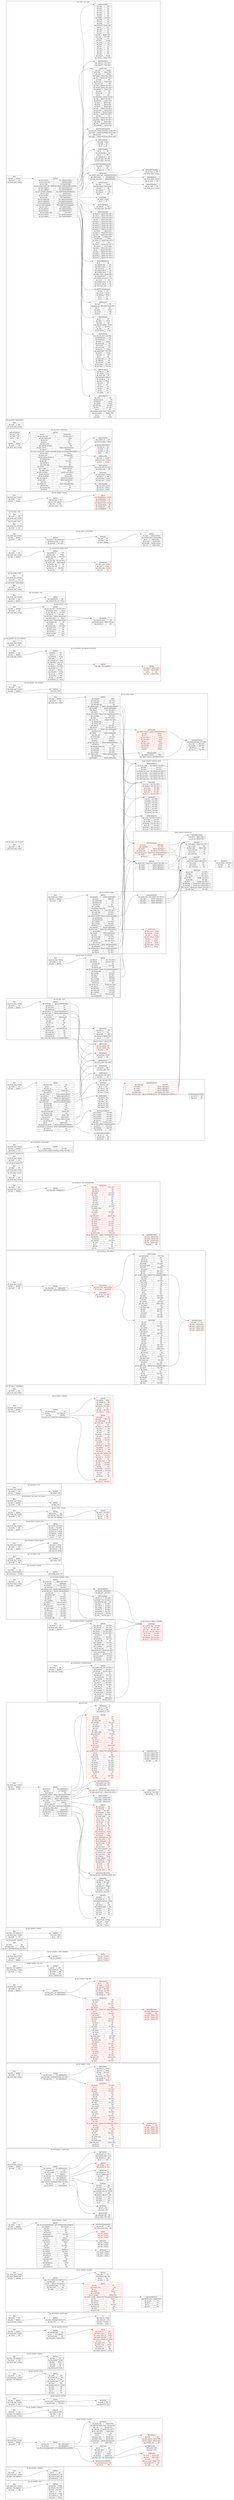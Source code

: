 digraph{rankdir=LR;subgraph cluster_0{label="api_get_member / deck";node[style="filled",color=white,style="solid",color=gray20];api_get_member__deck__ApiData[label="<ApiData> ApiData  | { api_flagship | <api_flagship> String } | { api_mission | <api_mission> Vec\<i64\> } | { api_ship | <api_ship> Vec\<i64\> } | { api_id | <api_id> i64 } | { api_name_id | <api_name_id> String } | { api_member_id | <api_member_id> i64 } | { api_name | <api_name> String }",shape=record];api_get_member__deck__Root[label="<Root> Root  | { api_result_msg | <api_result_msg> String } | { api_data | <api_data> Vec\<ApiData\> } | { api_result | <api_result> i64 }",shape=record];api_get_member__deck__Root:api_data:e->api_get_member__deck__ApiData:ApiData:w;}subgraph cluster_1{label="api_get_member / furniture";node[style="filled",color=white,style="solid",color=gray20];api_get_member__furniture__Root[label="<Root> Root  | { api_result | <api_result> i64 } | { api_result_msg | <api_result_msg> String } | { api_data | <api_data> Vec\<ApiData\> }",shape=record];api_get_member__furniture__ApiData;api_get_member__furniture__Root:api_data:e->api_get_member__furniture__ApiData:ApiData:w;api_get_member__furniture__ApiData[label="<ApiData> ApiData  | { api_id | <api_id> i64 } | { api_furniture_no | <api_furniture_no> i64 } | { api_furniture_type | <api_furniture_type> i64 } | { api_furniture_id | <api_furniture_id> i64 }",shape=record];}subgraph cluster_2{label="api_get_member / mapinfo";node[style="filled",color=white,style="solid",color=gray20];api_get_member__mapinfo__ApiEventmap[label="<ApiEventmap> ApiEventmap  | { api_state | <api_state> i64 } | { api_max_maphp | <api_max_maphp> Option\<i64\> } | { api_now_maphp | <api_now_maphp> Option\<i64\> } | { api_selected_rank | <api_selected_rank> i64 }",shape=record,color=red];api_get_member__mapinfo__ApiDistance[label="<ApiDistance> ApiDistance  | { api_bonus | <api_bonus> i64 } | { api_base | <api_base> i64 }",shape=record];api_get_member__mapinfo__ApiPlaneInfo[label="<ApiPlaneInfo> ApiPlaneInfo  | { api_count | <api_count> Option\<i64\> } | { api_cond | <api_cond> Option\<i64\> } | { api_state | <api_state> i64 } | { api_max_count | <api_max_count> Option\<i64\> } | { api_squadron_id | <api_squadron_id> i64 } | { api_slotid | <api_slotid> i64 }",shape=record,color=red];api_get_member__mapinfo__ApiMapInfo[label="<ApiMapInfo> ApiMapInfo  | { api_gauge_num | <api_gauge_num> Option\<i64\> } | { api_required_defeat_count | <api_required_defeat_count> Option\<i64\> } | { api_s_no | <api_s_no> Option\<i64\> } | { api_sally_flag | <api_sally_flag> Option\<Vec\<i64\>\> } | { api_air_base_decks | <api_air_base_decks> Option\<i64\> } | { api_cleared | <api_cleared> i64 } | { api_id | <api_id> i64 } | { api_gauge_type | <api_gauge_type> Option\<i64\> } | { api_defeat_count | <api_defeat_count> Option\<i64\> } | { api_eventmap | <api_eventmap> Option\<ApiEventmap\> } | { api_m10 | <api_m10> Option\<i64\> }",shape=record];api_get_member__mapinfo__ApiMapInfo:api_eventmap:e->api_get_member__mapinfo__ApiEventmap:ApiEventmap:w;api_get_member__mapinfo__ApiAirBaseExpandedInfo[label="<ApiAirBaseExpandedInfo> ApiAirBaseExpandedInfo  | { api_maintenance_level | <api_maintenance_level> i64 } | { api_area_id | <api_area_id> i64 }",shape=record,color=red];api_get_member__mapinfo__ApiAirBase[label="<ApiAirBase> ApiAirBase  | { api_rid | <api_rid> i64 } | { api_action_kind | <api_action_kind> i64 } | { api_area_id | <api_area_id> i64 } | { api_name | <api_name> String } | { api_distance | <api_distance> ApiDistance } | { api_plane_info | <api_plane_info> Vec\<ApiPlaneInfo\> }",shape=record];api_get_member__mapinfo__ApiAirBase:api_distance:e->api_get_member__mapinfo__ApiDistance:ApiDistance:w;api_get_member__mapinfo__ApiAirBase:api_plane_info:e->api_get_member__mapinfo__ApiPlaneInfo:ApiPlaneInfo:w;api_get_member__mapinfo__Root[label="<Root> Root  | { api_result_msg | <api_result_msg> String } | { api_data | <api_data> ApiData } | { api_result | <api_result> i64 }",shape=record];api_get_member__mapinfo__ApiData;api_get_member__mapinfo__Root:api_data:e->api_get_member__mapinfo__ApiData:ApiData:w;api_get_member__mapinfo__ApiData[label="<ApiData> ApiData  | { api_map_info | <api_map_info> Vec\<ApiMapInfo\> } | { api_air_base | <api_air_base> Vec\<ApiAirBase\> } | { api_air_base_expanded_info | <api_air_base_expanded_info> Vec\<ApiAirBaseExpandedInfo\> }",shape=record];api_get_member__mapinfo__ApiData:api_map_info:e->api_get_member__mapinfo__ApiMapInfo:ApiMapInfo:w;api_get_member__mapinfo__ApiData:api_air_base:e->api_get_member__mapinfo__ApiAirBase:ApiAirBase:w;api_get_member__mapinfo__ApiData:api_air_base_expanded_info:e->api_get_member__mapinfo__ApiAirBaseExpandedInfo:ApiAirBaseExpandedInfo:w;}subgraph cluster_3{label="api_get_member / material";node[style="filled",color=white,style="solid",color=gray20];api_get_member__material__Root[label="<Root> Root  | { api_result | <api_result> i64 } | { api_data | <api_data> Vec\<ApiData\> } | { api_result_msg | <api_result_msg> String }",shape=record];api_get_member__material__ApiData;api_get_member__material__Root:api_data:e->api_get_member__material__ApiData:ApiData:w;api_get_member__material__ApiData[label="<ApiData> ApiData  | { api_member_id | <api_member_id> i64 } | { api_value | <api_value> i64 } | { api_id | <api_id> i64 }",shape=record];}subgraph cluster_4{label="api_get_member / mission";node[style="filled",color=white,style="solid",color=gray20];api_get_member__mission__Root[label="<Root> Root  | { api_data | <api_data> ApiData } | { api_result_msg | <api_result_msg> String } | { api_result | <api_result> i64 }",shape=record];api_get_member__mission__ApiData;api_get_member__mission__Root:api_data:e->api_get_member__mission__ApiData:ApiData:w;api_get_member__mission__ApiData[label="<ApiData> ApiData  | { api_list_items | <api_list_items> Vec\<ApiListItem\> } | { api_limit_time | <api_limit_time> Vec\<i64\> }",shape=record];api_get_member__mission__ApiListItem;api_get_member__mission__ApiData:api_list_items:e->api_get_member__mission__ApiListItem:ApiListItem:w;api_get_member__mission__ApiListItem[label="<ApiListItem> ApiListItem  | { api_state | <api_state> i64 } | { api_mission_id | <api_mission_id> i64 }",shape=record];}subgraph cluster_5{label="api_get_member / ndock";node[style="filled",color=white,style="solid",color=gray20];api_get_member__ndock__ApiData[label="<ApiData> ApiData  | { api_item2 | <api_item2> i64 } | { api_member_id | <api_member_id> i64 } | { api_ship_id | <api_ship_id> i64 } | { api_complete_time | <api_complete_time> i64 } | { api_item3 | <api_item3> i64 } | { api_complete_time_str | <api_complete_time_str> String } | { api_item4 | <api_item4> i64 } | { api_state | <api_state> i64 } | { api_id | <api_id> i64 } | { api_item1 | <api_item1> i64 }",shape=record];api_get_member__ndock__Root[label="<Root> Root  | { api_result | <api_result> i64 } | { api_result_msg | <api_result_msg> String } | { api_data | <api_data> Vec\<ApiData\> }",shape=record];api_get_member__ndock__Root:api_data:e->api_get_member__ndock__ApiData:ApiData:w;}subgraph cluster_6{label="api_get_member / payitem";node[style="filled",color=white,style="solid",color=gray20];api_get_member__payitem__ApiData[label="<ApiData> ApiData  | { api_type | <api_type> i64 } | { api_description | <api_description> String } | { api_name | <api_name> String } | { api_count | <api_count> i64 } | { api_price | <api_price> i64 } | { api_payitem_id | <api_payitem_id> String }",shape=record];api_get_member__payitem__Root[label="<Root> Root  | { api_data | <api_data> Vec\<ApiData\> } | { api_result | <api_result> i64 } | { api_result_msg | <api_result_msg> String }",shape=record];api_get_member__payitem__Root:api_data:e->api_get_member__payitem__ApiData:ApiData:w;}subgraph cluster_7{label="api_get_member / practice";node[style="filled",color=white,style="solid",color=gray20];api_get_member__practice__ApiList[label="<ApiList> ApiList  | { api_enemy_id | <api_enemy_id> i64 } | { api_enemy_name | <api_enemy_name> String } | { api_enemy_name_id | <api_enemy_name_id> String } | { api_enemy_flag_ship | <api_enemy_flag_ship> i64 } | { api_enemy_comment_id | <api_enemy_comment_id> String } | { api_state | <api_state> i64 } | { api_enemy_level | <api_enemy_level> i64 } | { api_enemy_rank | <api_enemy_rank> String } | { api_medals | <api_medals> i64 } | { api_enemy_flag | <api_enemy_flag> i64 } | { api_enemy_comment | <api_enemy_comment> String }",shape=record,color=red];api_get_member__practice__ApiData[label="<ApiData> ApiData  | { api_selected_kind | <api_selected_kind> i64 } | { api_list | <api_list> Vec\<ApiList\> } | { api_create_kind | <api_create_kind> i64 } | { api_entry_limit | <api_entry_limit> Option\<i64\> }",shape=record];api_get_member__practice__ApiData:api_list:e->api_get_member__practice__ApiList:ApiList:w;api_get_member__practice__Root[label="<Root> Root  | { api_data | <api_data> ApiData } | { api_result_msg | <api_result_msg> String } | { api_result | <api_result> i64 }",shape=record];api_get_member__practice__Root:api_data:e->api_get_member__practice__ApiData:ApiData:w;}subgraph cluster_8{label="api_get_member / preset_deck";node[style="filled",color=white,style="solid",color=gray20];api_get_member__preset_deck__Root[label="<Root> Root  | { api_result | <api_result> i64 } | { api_data | <api_data> ApiData } | { api_result_msg | <api_result_msg> String }",shape=record];api_get_member__preset_deck__ApiData;api_get_member__preset_deck__Root:api_data:e->api_get_member__preset_deck__ApiData:ApiData:w;api_get_member__preset_deck__N[label="<N> N  | { api_name_id | <api_name_id> String } | { api_preset_no | <api_preset_no> i64 } | { api_ship | <api_ship> Vec\<i64\> } | { api_name | <api_name> String }",shape=record];api_get_member__preset_deck__ApiData[label="<ApiData> ApiData  | { api_deck | <api_deck> HashMap\<String, N\> } | { api_max_num | <api_max_num> i64 }",shape=record];api_get_member__preset_deck__ApiData:api_deck:e->api_get_member__preset_deck__N:N:w;}subgraph cluster_9{label="api_get_member / questlist";node[style="filled",color=white,style="solid",color=gray20];api_get_member__questlist__ApiList[label="<ApiList> ApiList  | { api_type | <api_type> i64 } | { api_progress_flag | <api_progress_flag> i64 } | { api_no | <api_no> i64 } | { api_detail | <api_detail> String } | { api_invalid_flag | <api_invalid_flag> i64 } | { api_lost_badges | <api_lost_badges> Option\<i64\> } | { api_select_rewards | <api_select_rewards> Option\<Vec\<Vec\<ApiSelectRewards\>\>\> } | { api_title | <api_title> String } | { api_category | <api_category> i64 } | { api_voice_id | <api_voice_id> i64 } | { api_get_material | <api_get_material> Vec\<i64\> } | { api_label_type | <api_label_type> i64 } | { api_state | <api_state> i64 } | { api_bonus_flag | <api_bonus_flag> i64 }",shape=record,color=red];api_get_member__questlist__ApiSelectRewards;api_get_member__questlist__ApiList:api_select_rewards:e->api_get_member__questlist__ApiSelectRewards:ApiSelectRewards:w;api_get_member__questlist__ApiSelectRewards[label="<ApiSelectRewards> ApiSelectRewards  | { api_slotitem_level | <api_slotitem_level> Option\<i64\> } | { api_mst_id | <api_mst_id> i64 } | { api_kind | <api_kind> i64 } | { api_no | <api_no> i64 } | { api_count | <api_count> i64 }",shape=record];api_get_member__questlist__Root[label="<Root> Root  | { api_result_msg | <api_result_msg> String } | { api_result | <api_result> Option\<i64\> } | { api_data | <api_data> ApiData }",shape=record];api_get_member__questlist__ApiData;api_get_member__questlist__Root:api_data:e->api_get_member__questlist__ApiData:ApiData:w;api_get_member__questlist__ApiCList[label="<ApiCList> ApiCList  | { api_c_flag | <api_c_flag> i64 } | { api_progress_flag | <api_progress_flag> i64 } | { api_no | <api_no> i64 } | { api_state | <api_state> i64 }",shape=record];api_get_member__questlist__ApiData[label="<ApiData> ApiData  | { api_c_list | <api_c_list> Option\<Vec\<ApiCList\>\> } | { api_exec_type | <api_exec_type> i64 } | { api_list | <api_list> Option\<Vec\<ApiList\>\> } | { api_completed_kind | <api_completed_kind> i64 } | { api_exec_count | <api_exec_count> i64 } | { api_count | <api_count> i64 }",shape=record];api_get_member__questlist__ApiData:api_c_list:e->api_get_member__questlist__ApiCList:ApiCList:w;api_get_member__questlist__ApiData:api_list:e->api_get_member__questlist__ApiList:ApiList:w;}subgraph cluster_10{label="api_get_member / record";node[style="filled",color=white,style="solid",color=gray20];api_get_member__record__ApiAirBaseExpandedInfo[label="<ApiAirBaseExpandedInfo> ApiAirBaseExpandedInfo  | { api_area_id | <api_area_id> i64 } | { api_maintenance_level | <api_maintenance_level> i64 }",shape=record,color=red];api_get_member__record__ApiWar[label="<ApiWar> ApiWar  | { api_win | <api_win> String } | { api_lose | <api_lose> String } | { api_rate | <api_rate> String }",shape=record,color=red];api_get_member__record__Root[label="<Root> Root  | { api_result | <api_result> i64 } | { api_data | <api_data> ApiData } | { api_result_msg | <api_result_msg> String }",shape=record];api_get_member__record__ApiData;api_get_member__record__Root:api_data:e->api_get_member__record__ApiData:ApiData:w;api_get_member__record__ApiMission[label="<ApiMission> ApiMission  | { api_success | <api_success> String } | { api_count | <api_count> String } | { api_rate | <api_rate> String }",shape=record];api_get_member__record__ApiPractice[label="<ApiPractice> ApiPractice  | { api_win | <api_win> String } | { api_rate | <api_rate> String } | { api_lose | <api_lose> String }",shape=record];api_get_member__record__ApiData[label="<ApiData> ApiData  | { api_air_base_expanded_info | <api_air_base_expanded_info> Vec\<ApiAirBaseExpandedInfo\> } | { api_complate | <api_complate> Vec\<String\> } | { api_deck | <api_deck> i64 } | { api_ndoc | <api_ndoc> i64 } | { api_furniture | <api_furniture> i64 } | { api_experience | <api_experience> Vec\<i64\> } | { api_material_max | <api_material_max> i64 } | { api_war | <api_war> ApiWar } | { api_practice | <api_practice> ApiPractice } | { api_cmt_id | <api_cmt_id> String } | { api_rank | <api_rank> i64 } | { api_ship | <api_ship> Vec\<i64\> } | { api_level | <api_level> i64 } | { api_mission | <api_mission> ApiMission } | { api_slotitem | <api_slotitem> Vec\<i64\> } | { api_nickname | <api_nickname> String } | { api_photo_url | <api_photo_url> String } | { api_kdoc | <api_kdoc> i64 } | { api_large_dock | <api_large_dock> i64 } | { api_cmt | <api_cmt> String } | { api_nickname_id | <api_nickname_id> String } | { api_friend | <api_friend> i64 } | { api_member_id | <api_member_id> i64 }",shape=record];api_get_member__record__ApiData:api_air_base_expanded_info:e->api_get_member__record__ApiAirBaseExpandedInfo:ApiAirBaseExpandedInfo:w;api_get_member__record__ApiData:api_war:e->api_get_member__record__ApiWar:ApiWar:w;api_get_member__record__ApiData:api_practice:e->api_get_member__record__ApiPractice:ApiPractice:w;api_get_member__record__ApiData:api_mission:e->api_get_member__record__ApiMission:ApiMission:w;}subgraph cluster_11{label="api_get_member / require_info";node[style="filled",color=white,style="solid",color=gray20];api_get_member__require_info__ApiBasic[label="<ApiBasic> ApiBasic  | { api_firstflag | <api_firstflag> i64 } | { api_member_id | <api_member_id> i64 }",shape=record,color=red];api_get_member__require_info__ApiKdock[label="<ApiKdock> ApiKdock  | { api_item1 | <api_item1> i64 } | { api_state | <api_state> i64 } | { api_complete_time | <api_complete_time> i64 } | { api_complete_time_str | <api_complete_time_str> String } | { api_item5 | <api_item5> i64 } | { api_created_ship_id | <api_created_ship_id> i64 } | { api_item3 | <api_item3> i64 } | { api_item4 | <api_item4> i64 } | { api_item2 | <api_item2> i64 } | { api_id | <api_id> i64 }",shape=record];api_get_member__require_info__ApiData[label="<ApiData> ApiData  | { api_furniture | <api_furniture> Vec\<ApiFurniture\> } | { api_position_id | <api_position_id> i64 } | { api_extra_supply | <api_extra_supply> Vec\<i64\> } | { api_basic | <api_basic> ApiBasic } | { api_slot_item | <api_slot_item> Vec\<ApiSlotItem\> } | { api_kdock | <api_kdock> Vec\<ApiKdock\> } | { api_useitem | <api_useitem> Vec\<ApiUseitem\> } | { api_unsetslot | <api_unsetslot> HashMap\<String, Vec\<i64\>\> } | { api_skin_id | <api_skin_id> i64 } | { api_oss_setting | <api_oss_setting> ApiOssSetting }",shape=record];api_get_member__require_info__ApiFurniture;api_get_member__require_info__ApiData:api_furniture:e->api_get_member__require_info__ApiFurniture:ApiFurniture:w;api_get_member__require_info__ApiData:api_basic:e->api_get_member__require_info__ApiBasic:ApiBasic:w;api_get_member__require_info__ApiSlotItem;api_get_member__require_info__ApiData:api_slot_item:e->api_get_member__require_info__ApiSlotItem:ApiSlotItem:w;api_get_member__require_info__ApiData:api_kdock:e->api_get_member__require_info__ApiKdock:ApiKdock:w;api_get_member__require_info__ApiUseitem;api_get_member__require_info__ApiData:api_useitem:e->api_get_member__require_info__ApiUseitem:ApiUseitem:w;api_get_member__require_info__ApiOssSetting;api_get_member__require_info__ApiData:api_oss_setting:e->api_get_member__require_info__ApiOssSetting:ApiOssSetting:w;api_get_member__require_info__ApiUseitem[label="<ApiUseitem> ApiUseitem  | { api_id | <api_id> i64 } | { api_count | <api_count> i64 }",shape=record];api_get_member__require_info__ApiSlotItem[label="<ApiSlotItem> ApiSlotItem  | { api_slotitem_id | <api_slotitem_id> i64 } | { api_alv | <api_alv> Option\<i64\> } | { api_level | <api_level> i64 } | { api_id | <api_id> i64 } | { api_locked | <api_locked> i64 }",shape=record];api_get_member__require_info__ApiOssSetting[label="<ApiOssSetting> ApiOssSetting  | { api_language_type | <api_language_type> i64 } | { api_oss_items | <api_oss_items> Vec\<i64\> }",shape=record];api_get_member__require_info__ApiFurniture[label="<ApiFurniture> ApiFurniture  | { api_furniture_no | <api_furniture_no> i64 } | { api_furniture_type | <api_furniture_type> i64 } | { api_furniture_id | <api_furniture_id> i64 } | { api_id | <api_id> i64 }",shape=record];api_get_member__require_info__Root[label="<Root> Root  | { api_result_msg | <api_result_msg> String } | { api_data | <api_data> ApiData } | { api_result | <api_result> i64 }",shape=record];api_get_member__require_info__Root:api_data:e->api_get_member__require_info__ApiData:ApiData:w;}subgraph cluster_12{label="api_get_member / ship3";node[style="filled",color=white,style="solid",color=gray20];api_get_member__ship3__ApiDeckData[label="<ApiDeckData> ApiDeckData  | { api_name_id | <api_name_id> String } | { api_name | <api_name> String } | { api_ship | <api_ship> Vec\<i64\> } | { api_id | <api_id> i64 } | { api_mission | <api_mission> Vec\<i64\> } | { api_member_id | <api_member_id> i64 } | { api_flagship | <api_flagship> String }",shape=record,color=red];api_get_member__ship3__ApiData[label="<ApiData> ApiData  | { api_deck_data | <api_deck_data> Vec\<ApiDeckData\> } | { api_slot_data | <api_slot_data> HashMap\<String, Vec\<i64\>\> } | { api_ship_data | <api_ship_data> Vec\<ApiShipData\> }",shape=record];api_get_member__ship3__ApiData:api_deck_data:e->api_get_member__ship3__ApiDeckData:ApiDeckData:w;api_get_member__ship3__ApiShipData;api_get_member__ship3__ApiData:api_ship_data:e->api_get_member__ship3__ApiShipData:ApiShipData:w;api_get_member__ship3__ApiShipData[label="<ApiShipData> ApiShipData  | { api_kyouka | <api_kyouka> Vec\<i64\> } | { api_id | <api_id> i64 } | { api_raisou | <api_raisou> Vec\<i64\> } | { api_kaihi | <api_kaihi> Vec\<i64\> } | { api_leng | <api_leng> i64 } | { api_locked | <api_locked> i64 } | { api_bull | <api_bull> i64 } | { api_taisen | <api_taisen> Vec\<i64\> } | { api_backs | <api_backs> i64 } | { api_taiku | <api_taiku> Vec\<i64\> } | { api_nowhp | <api_nowhp> i64 } | { api_ship_id | <api_ship_id> i64 } | { api_karyoku | <api_karyoku> Vec\<i64\> } | { api_lv | <api_lv> i64 } | { api_onslot | <api_onslot> Vec\<i64\> } | { api_sortno | <api_sortno> i64 } | { api_exp | <api_exp> Vec\<i64\> } | { api_ndock_item | <api_ndock_item> Vec\<i64\> } | { api_soukou | <api_soukou> Vec\<i64\> } | { api_cond | <api_cond> i64 } | { api_sp_effect_items | <api_sp_effect_items> Option\<Vec\<ApiSpEffectItems\>\> } | { api_fuel | <api_fuel> i64 } | { api_maxhp | <api_maxhp> i64 } | { api_sakuteki | <api_sakuteki> Vec\<i64\> } | { api_soku | <api_soku> i64 } | { api_slot | <api_slot> Vec\<i64\> } | { api_srate | <api_srate> i64 } | { api_ndock_time | <api_ndock_time> i64 } | { api_lucky | <api_lucky> Vec\<i64\> } | { api_locked_equip | <api_locked_equip> i64 } | { api_sally_area | <api_sally_area> Option\<i64\> } | { api_slot_ex | <api_slot_ex> i64 } | { api_slotnum | <api_slotnum> i64 }",shape=record,color=red];api_get_member__ship3__ApiSpEffectItems;api_get_member__ship3__ApiShipData:api_sp_effect_items:e->api_get_member__ship3__ApiSpEffectItems:ApiSpEffectItems:w;api_get_member__ship3__Root[label="<Root> Root  | { api_data | <api_data> ApiData } | { api_result | <api_result> i64 } | { api_result_msg | <api_result_msg> String }",shape=record];api_get_member__ship3__Root:api_data:e->api_get_member__ship3__ApiData:ApiData:w;api_get_member__ship3__ApiSpEffectItems[label="<ApiSpEffectItems> ApiSpEffectItems  | { api_kind | <api_kind> i64 } | { api_kaih | <api_kaih> Option\<i64\> } | { api_raig | <api_raig> Option\<i64\> } | { api_houg | <api_houg> Option\<i64\> } | { api_souk | <api_souk> Option\<i64\> }",shape=record,color=red];}subgraph cluster_13{label="api_get_member / ship_deck";node[style="filled",color=white,style="solid",color=gray20];api_get_member__ship_deck__ApiSpEffectItems[label="<ApiSpEffectItems> ApiSpEffectItems  | { api_houg | <api_houg> Option\<i64\> } | { api_kind | <api_kind> i64 } | { api_souk | <api_souk> Option\<i64\> } | { api_kaih | <api_kaih> Option\<i64\> } | { api_raig | <api_raig> Option\<i64\> }",shape=record,color=red];api_get_member__ship_deck__Root[label="<Root> Root  | { api_result_msg | <api_result_msg> String } | { api_result | <api_result> i64 } | { api_data | <api_data> ApiData }",shape=record];api_get_member__ship_deck__ApiData;api_get_member__ship_deck__Root:api_data:e->api_get_member__ship_deck__ApiData:ApiData:w;api_get_member__ship_deck__ApiData[label="<ApiData> ApiData  | { api_deck_data | <api_deck_data> Vec\<ApiDeckData\> } | { api_ship_data | <api_ship_data> Vec\<ApiShipData\> }",shape=record];api_get_member__ship_deck__ApiDeckData;api_get_member__ship_deck__ApiData:api_deck_data:e->api_get_member__ship_deck__ApiDeckData:ApiDeckData:w;api_get_member__ship_deck__ApiShipData;api_get_member__ship_deck__ApiData:api_ship_data:e->api_get_member__ship_deck__ApiShipData:ApiShipData:w;api_get_member__ship_deck__ApiDeckData[label="<ApiDeckData> ApiDeckData  | { api_id | <api_id> i64 } | { api_name | <api_name> String } | { api_name_id | <api_name_id> String } | { api_ship | <api_ship> Vec\<i64\> } | { api_mission | <api_mission> Vec\<i64\> } | { api_flagship | <api_flagship> String } | { api_member_id | <api_member_id> i64 }",shape=record,color=red];api_get_member__ship_deck__ApiShipData[label="<ApiShipData> ApiShipData  | { api_slotnum | <api_slotnum> i64 } | { api_cond | <api_cond> i64 } | { api_slot | <api_slot> Vec\<i64\> } | { api_srate | <api_srate> i64 } | { api_karyoku | <api_karyoku> Vec\<i64\> } | { api_sp_effect_items | <api_sp_effect_items> Option\<Vec\<ApiSpEffectItems\>\> } | { api_lv | <api_lv> i64 } | { api_kyouka | <api_kyouka> Vec\<i64\> } | { api_nowhp | <api_nowhp> i64 } | { api_locked_equip | <api_locked_equip> i64 } | { api_lucky | <api_lucky> Vec\<i64\> } | { api_exp | <api_exp> Vec\<i64\> } | { api_backs | <api_backs> i64 } | { api_fuel | <api_fuel> i64 } | { api_taisen | <api_taisen> Vec\<i64\> } | { api_id | <api_id> i64 } | { api_locked | <api_locked> i64 } | { api_sortno | <api_sortno> i64 } | { api_soku | <api_soku> i64 } | { api_ndock_item | <api_ndock_item> Vec\<i64\> } | { api_sakuteki | <api_sakuteki> Vec\<i64\> } | { api_ndock_time | <api_ndock_time> i64 } | { api_ship_id | <api_ship_id> i64 } | { api_taiku | <api_taiku> Vec\<i64\> } | { api_bull | <api_bull> i64 } | { api_soukou | <api_soukou> Vec\<i64\> } | { api_onslot | <api_onslot> Vec\<i64\> } | { api_maxhp | <api_maxhp> i64 } | { api_slot_ex | <api_slot_ex> i64 } | { api_raisou | <api_raisou> Vec\<i64\> } | { api_sally_area | <api_sally_area> Option\<i64\> } | { api_leng | <api_leng> i64 } | { api_kaihi | <api_kaihi> Vec\<i64\> }",shape=record,color=red];api_get_member__ship_deck__ApiShipData:api_sp_effect_items:e->api_get_member__ship_deck__ApiSpEffectItems:ApiSpEffectItems:w;}subgraph cluster_14{label="api_get_member / slot_item";node[style="filled",color=white,style="solid",color=gray20];api_get_member__slot_item__ApiData[label="<ApiData> ApiData  | { api_id | <api_id> i64 } | { api_slotitem_id | <api_slotitem_id> i64 } | { api_locked | <api_locked> i64 } | { api_level | <api_level> i64 } | { api_alv | <api_alv> Option\<i64\> }",shape=record];api_get_member__slot_item__Root[label="<Root> Root  | { api_data | <api_data> Vec\<ApiData\> } | { api_result_msg | <api_result_msg> String } | { api_result | <api_result> i64 }",shape=record];api_get_member__slot_item__Root:api_data:e->api_get_member__slot_item__ApiData:ApiData:w;}subgraph cluster_15{label="api_get_member / sortie_conditions";node[style="filled",color=white,style="solid",color=gray20];api_get_member__sortie_conditions__ApiData[label="<ApiData> ApiData  | { api_war | <api_war> ApiWar }",shape=record];api_get_member__sortie_conditions__ApiWar;api_get_member__sortie_conditions__ApiData:api_war:e->api_get_member__sortie_conditions__ApiWar:ApiWar:w;api_get_member__sortie_conditions__ApiWar[label="<ApiWar> ApiWar  | { api_rate | <api_rate> String } | { api_win | <api_win> String } | { api_lose | <api_lose> String }",shape=record,color=red];api_get_member__sortie_conditions__Root[label="<Root> Root  | { api_result_msg | <api_result_msg> String } | { api_result | <api_result> i64 } | { api_data | <api_data> ApiData }",shape=record];api_get_member__sortie_conditions__Root:api_data:e->api_get_member__sortie_conditions__ApiData:ApiData:w;}subgraph cluster_16{label="api_get_member / unsetslot";node[style="filled",color=white,style="solid",color=gray20];api_get_member__unsetslot__Root[label="<Root> Root  | { api_result | <api_result> i64 } | { api_result_msg | <api_result_msg> String } | { api_data | <api_data> HashMap\<String, Vec\<i64\>\> }",shape=record];}subgraph cluster_17{label="api_get_member / useitem";node[style="filled",color=white,style="solid",color=gray20];api_get_member__useitem__ApiData[label="<ApiData> ApiData  | { api_count | <api_count> i64 } | { api_id | <api_id> i64 }",shape=record];api_get_member__useitem__Root[label="<Root> Root  | { api_data | <api_data> Vec\<ApiData\> } | { api_result_msg | <api_result_msg> String } | { api_result | <api_result> i64 }",shape=record];api_get_member__useitem__Root:api_data:e->api_get_member__useitem__ApiData:ApiData:w;}subgraph cluster_18{label="api_port / port";node[style="filled",color=white,style="solid",color=gray20];api_port__port__ApiBasic[label="<ApiBasic> ApiBasic  | { api_max_kagu | <api_max_kagu> i64 } | { api_starttime | <api_starttime> i64 } | { api_pvp | <api_pvp> Vec\<i64\> } | { api_fleetname | <api_fleetname> Value } | { api_furniture | <api_furniture> Vec\<i64\> } | { api_count_kdock | <api_count_kdock> i64 } | { api_st_lose | <api_st_lose> i64 } | { api_ms_count | <api_ms_count> i64 } | { api_tutorial | <api_tutorial> i64 } | { api_st_win | <api_st_win> i64 } | { api_ms_success | <api_ms_success> i64 } | { api_pt_lose | <api_pt_lose> i64 } | { api_firstflag | <api_firstflag> i64 } | { api_comment_id | <api_comment_id> String } | { api_playtime | <api_playtime> i64 } | { api_comment | <api_comment> String } | { api_pt_challenged_win | <api_pt_challenged_win> i64 } | { api_count_ndock | <api_count_ndock> i64 } | { api_pt_challenged | <api_pt_challenged> i64 } | { api_active_flag | <api_active_flag> i64 } | { api_level | <api_level> i64 } | { api_max_chara | <api_max_chara> i64 } | { api_tutorial_progress | <api_tutorial_progress> i64 } | { api_medals | <api_medals> i64 } | { api_nickname_id | <api_nickname_id> String } | { api_count_deck | <api_count_deck> i64 } | { api_nickname | <api_nickname> String } | { api_max_slotitem | <api_max_slotitem> i64 } | { api_member_id | <api_member_id> String } | { api_experience | <api_experience> i64 } | { api_fcoin | <api_fcoin> i64 } | { api_rank | <api_rank> i64 } | { api_pt_win | <api_pt_win> i64 } | { api_large_dock | <api_large_dock> i64 }",shape=record,color=red];api_port__port__ApiFurnitureAffectItems[label="<ApiFurnitureAffectItems> ApiFurnitureAffectItems  | { api_payitem_dict | <api_payitem_dict> HashMap\<String, i64\> }",shape=record];api_port__port__ApiFriendlySetting[label="<ApiFriendlySetting> ApiFriendlySetting  | { api_request_type | <api_request_type> i64 } | { api_request_flag | <api_request_flag> i64 }",shape=record];api_port__port__ApiData[label="<ApiData> ApiData  | { api_material | <api_material> Vec\<ApiMaterial\> } | { api_ship | <api_ship> Vec\<ApiShip\> } | { api_p_bgm_id | <api_p_bgm_id> i64 } | { api_friendly_setting | <api_friendly_setting> Option\<ApiFriendlySetting\> } | { api_plane_info | <api_plane_info> Option\<ApiPlaneInfo\> } | { api_event_object | <api_event_object> Option\<ApiEventObject\> } | { api_c_flags | <api_c_flags> Option\<Vec\<i64\>\> } | { api_basic | <api_basic> ApiBasic } | { api_dest_ship_slot | <api_dest_ship_slot> i64 } | { api_furniture_affect_items | <api_furniture_affect_items> ApiFurnitureAffectItems } | { api_parallel_quest_count | <api_parallel_quest_count> i64 } | { api_combined_flag | <api_combined_flag> Option\<i64\> } | { api_deck_port | <api_deck_port> Vec\<ApiDeckPort\> } | { api_ndock | <api_ndock> Vec\<ApiNdock\> } | { api_log | <api_log> Vec\<ApiLog\> }",shape=record];api_port__port__ApiMaterial;api_port__port__ApiData:api_material:e->api_port__port__ApiMaterial:ApiMaterial:w;api_port__port__ApiShip;api_port__port__ApiData:api_ship:e->api_port__port__ApiShip:ApiShip:w;api_port__port__ApiData:api_friendly_setting:e->api_port__port__ApiFriendlySetting:ApiFriendlySetting:w;api_port__port__ApiPlaneInfo;api_port__port__ApiData:api_plane_info:e->api_port__port__ApiPlaneInfo:ApiPlaneInfo:w;api_port__port__ApiEventObject;api_port__port__ApiData:api_event_object:e->api_port__port__ApiEventObject:ApiEventObject:w;api_port__port__ApiData:api_basic:e->api_port__port__ApiBasic:ApiBasic:w;api_port__port__ApiData:api_furniture_affect_items:e->api_port__port__ApiFurnitureAffectItems:ApiFurnitureAffectItems:w;api_port__port__ApiDeckPort;api_port__port__ApiData:api_deck_port:e->api_port__port__ApiDeckPort:ApiDeckPort:w;api_port__port__ApiNdock;api_port__port__ApiData:api_ndock:e->api_port__port__ApiNdock:ApiNdock:w;api_port__port__ApiLog;api_port__port__ApiData:api_log:e->api_port__port__ApiLog:ApiLog:w;api_port__port__ApiPlaneInfo[label="<ApiPlaneInfo> ApiPlaneInfo  | { api_unset_slot | <api_unset_slot> Option\<Vec\<ApiUnsetSlot\>\> } | { api_base_convert_slot | <api_base_convert_slot> Option\<Vec\<i64\>\> }",shape=record,color=red];api_port__port__ApiUnsetSlot;api_port__port__ApiPlaneInfo:api_unset_slot:e->api_port__port__ApiUnsetSlot:ApiUnsetSlot:w;api_port__port__ApiDeckPort[label="<ApiDeckPort> ApiDeckPort  | { api_flagship | <api_flagship> String } | { api_ship | <api_ship> Vec\<i64\> } | { api_id | <api_id> i64 } | { api_name_id | <api_name_id> String } | { api_member_id | <api_member_id> i64 } | { api_name | <api_name> String } | { api_mission | <api_mission> Vec\<i64\> }",shape=record];api_port__port__ApiShip[label="<ApiShip> ApiShip  | { api_nowhp | <api_nowhp> i64 } | { api_maxhp | <api_maxhp> i64 } | { api_ndock_time | <api_ndock_time> i64 } | { api_sakuteki | <api_sakuteki> Vec\<i64\> } | { api_soku | <api_soku> i64 } | { api_slotnum | <api_slotnum> i64 } | { api_srate | <api_srate> i64 } | { api_lucky | <api_lucky> Vec\<i64\> } | { api_locked_equip | <api_locked_equip> i64 } | { api_ndock_item | <api_ndock_item> Vec\<i64\> } | { api_bull | <api_bull> i64 } | { api_taiku | <api_taiku> Vec\<i64\> } | { api_slot_ex | <api_slot_ex> i64 } | { api_backs | <api_backs> i64 } | { api_fuel | <api_fuel> i64 } | { api_sally_area | <api_sally_area> Option\<i64\> } | { api_locked | <api_locked> i64 } | { api_onslot | <api_onslot> Vec\<i64\> } | { api_sp_effect_items | <api_sp_effect_items> Option\<Vec\<ApiSpEffectItem\>\> } | { api_id | <api_id> i64 } | { api_cond | <api_cond> i64 } | { api_karyoku | <api_karyoku> Vec\<i64\> } | { api_sortno | <api_sortno> i64 } | { api_slot | <api_slot> Vec\<i64\> } | { api_kyouka | <api_kyouka> Vec\<i64\> } | { api_raisou | <api_raisou> Vec\<i64\> } | { api_soukou | <api_soukou> Vec\<i64\> } | { api_kaihi | <api_kaihi> Vec\<i64\> } | { api_taisen | <api_taisen> Vec\<i64\> } | { api_ship_id | <api_ship_id> i64 } | { api_lv | <api_lv> i64 } | { api_exp | <api_exp> Vec\<i64\> } | { api_leng | <api_leng> i64 }",shape=record,color=red];api_port__port__ApiSpEffectItem;api_port__port__ApiShip:api_sp_effect_items:e->api_port__port__ApiSpEffectItem:ApiSpEffectItem:w;api_port__port__ApiLog[label="<ApiLog> ApiLog  | { api_message | <api_message> String } | { api_type | <api_type> String } | { api_no | <api_no> i64 } | { api_state | <api_state> String }",shape=record];api_port__port__ApiSpEffectItem[label="<ApiSpEffectItem> ApiSpEffectItem  | { api_souk | <api_souk> Option\<i64\> } | { api_houg | <api_houg> Option\<i64\> } | { api_raig | <api_raig> Option\<i64\> } | { api_kaih | <api_kaih> Option\<i64\> } | { api_kind | <api_kind> i64 }",shape=record];api_port__port__ApiMaterial[label="<ApiMaterial> ApiMaterial  | { api_id | <api_id> i64 } | { api_value | <api_value> i64 } | { api_member_id | <api_member_id> i64 }",shape=record];api_port__port__Root[label="<Root> Root  | { api_result_msg | <api_result_msg> String } | { api_data | <api_data> ApiData } | { api_result | <api_result> i64 }",shape=record];api_port__port__Root:api_data:e->api_port__port__ApiData:ApiData:w;api_port__port__ApiUnsetSlot[label="<ApiUnsetSlot> ApiUnsetSlot  | { api_slot_list | <api_slot_list> Vec\<i64\> } | { api_type3No | <api_type3No> i64 }",shape=record];api_port__port__ApiEventObject[label="<ApiEventObject> ApiEventObject  | { api_c_num | <api_c_num> Option\<i64\> } | { api_m_flag2 | <api_m_flag2> Option\<i64\> } | { api_m_flag | <api_m_flag> Option\<i64\> }",shape=record];api_port__port__ApiNdock[label="<ApiNdock> ApiNdock  | { api_item3 | <api_item3> i64 } | { api_member_id | <api_member_id> i64 } | { api_complete_time_str | <api_complete_time_str> String } | { api_id | <api_id> i64 } | { api_ship_id | <api_ship_id> i64 } | { api_complete_time | <api_complete_time> i64 } | { api_item2 | <api_item2> i64 } | { api_state | <api_state> i64 } | { api_item4 | <api_item4> i64 } | { api_item1 | <api_item1> i64 }",shape=record];}subgraph cluster_19{label="api_req_battle_midnight / battle";node[style="filled",color=white,style="solid",color=gray20];api_req_battle_midnight__battle__Root[label="<Root> Root  | { api_result | <api_result> i64 } | { api_result_msg | <api_result_msg> String } | { api_data | <api_data> ApiData }",shape=record];api_req_battle_midnight__battle__ApiData;api_req_battle_midnight__battle__Root:api_data:e->api_req_battle_midnight__battle__ApiData:ApiData:w;api_req_battle_midnight__battle__ApiData[label="<ApiData> ApiData  | { api_escape_idx | <api_escape_idx> Option\<Vec\<i64\>\> } | { api_hougeki | <api_hougeki> ApiHougeki } | { api_eParam | <api_eParam> Vec\<Vec\<i64\>\> } | { api_formation | <api_formation> Vec\<i64\> } | { api_friendly_battle | <api_friendly_battle> Option\<ApiFriendlyBattle\> } | { api_friendly_info | <api_friendly_info> Option\<ApiFriendlyInfo\> } | { api_atoll_cell | <api_atoll_cell> i64 } | { api_balloon_cell | <api_balloon_cell> i64 } | { api_ship_ke | <api_ship_ke> Vec\<i64\> } | { api_ship_lv | <api_ship_lv> Vec\<i64\> } | { api_e_maxhps | <api_e_maxhps> Vec\<i64\> } | { api_fParam | <api_fParam> Vec\<Vec\<i64\>\> } | { api_eSlot | <api_eSlot> Vec\<Vec\<i64\>\> } | { api_deck_id | <api_deck_id> i64 } | { api_touch_plane | <api_touch_plane> Vec\<i64\> } | { api_flare_pos | <api_flare_pos> Vec\<i64\> } | { api_f_nowhps | <api_f_nowhps> Vec\<i64\> } | { api_e_nowhps | <api_e_nowhps> Vec\<i64\> } | { api_f_maxhps | <api_f_maxhps> Vec\<i64\> } | { api_smoke_type | <api_smoke_type> i64 }",shape=record];api_req_battle_midnight__battle__ApiFriendlyBattle;api_req_battle_midnight__battle__ApiData:api_friendly_battle:e->api_req_battle_midnight__battle__ApiFriendlyBattle:ApiFriendlyBattle:w;api_req_battle_midnight__battle__ApiFriendlyInfo;api_req_battle_midnight__battle__ApiData:api_friendly_info:e->api_req_battle_midnight__battle__ApiFriendlyInfo:ApiFriendlyInfo:w;api_req_battle_midnight__battle__ApiFriendlyBattle[label="<ApiFriendlyBattle> ApiFriendlyBattle  | { api_hougeki | <api_hougeki> ApiHougeki } | { api_flare_pos | <api_flare_pos> Vec\<i64\> }",shape=record];api_req_battle_midnight__battle__ApiFriendlyInfo[label="<ApiFriendlyInfo> ApiFriendlyInfo  | { api_slot_ex | <api_slot_ex> Vec\<i64\> } | { api_Param | <api_Param> Vec\<Vec\<i64\>\> } | { api_production_type | <api_production_type> i64 } | { api_ship_lv | <api_ship_lv> Vec\<i64\> } | { api_voice_id | <api_voice_id> Vec\<i64\> } | { api_nowhps | <api_nowhps> Vec\<i64\> } | { api_ship_id | <api_ship_id> Vec\<i64\> } | { api_maxhps | <api_maxhps> Vec\<i64\> } | { api_voice_p_no | <api_voice_p_no> Vec\<i64\> } | { api_Slot | <api_Slot> Vec\<Vec\<i64\>\> }",shape=record];}subgraph cluster_20{label="api_req_battle_midnight / sp_midnight";node[style="filled",color=white,style="solid",color=gray20];api_req_battle_midnight__sp_midnight__Root[label="<Root> Root  | { api_result | <api_result> i64 } | { api_result_msg | <api_result_msg> String } | { api_data | <api_data> ApiData }",shape=record];api_req_battle_midnight__sp_midnight__ApiData;api_req_battle_midnight__sp_midnight__Root:api_data:e->api_req_battle_midnight__sp_midnight__ApiData:ApiData:w;api_req_battle_midnight__sp_midnight__ApiData[label="<ApiData> ApiData  | { api_f_maxhps | <api_f_maxhps> Vec\<i64\> } | { api_ship_ke | <api_ship_ke> Vec\<i64\> } | { api_hougeki | <api_hougeki> ApiHougeki } | { api_eParam | <api_eParam> Vec\<Vec\<i64\>\> } | { api_fParam | <api_fParam> Vec\<Vec\<i64\>\> } | { api_deck_id | <api_deck_id> i64 } | { api_ship_lv | <api_ship_lv> Vec\<i64\> } | { api_formation | <api_formation> Vec\<i64\> } | { api_atoll_cell | <api_atoll_cell> i64 } | { api_e_maxhps | <api_e_maxhps> Vec\<i64\> } | { api_balloon_cell | <api_balloon_cell> i64 } | { api_e_nowhps | <api_e_nowhps> Vec\<i64\> } | { api_smoke_type | <api_smoke_type> i64 } | { api_escape_idx | <api_escape_idx> Option\<Vec\<i64\>\> } | { api_n_support_flag | <api_n_support_flag> i64 } | { api_eSlot | <api_eSlot> Vec\<Vec\<i64\>\> } | { api_touch_plane | <api_touch_plane> Vec\<i64\> } | { api_flare_pos | <api_flare_pos> Vec\<i64\> } | { api_f_nowhps | <api_f_nowhps> Vec\<i64\> }",shape=record];}subgraph cluster_21{label="api_req_hensei / change";node[style="filled",color=white,style="solid",color=gray20];api_req_hensei__change__ApiData[label="<ApiData> ApiData  | { api_change_count | <api_change_count> i64 }",shape=record];api_req_hensei__change__Root[label="<Root> Root  | { api_result | <api_result> i64 } | { api_data | <api_data> Option\<ApiData\> } | { api_result_msg | <api_result_msg> String }",shape=record];api_req_hensei__change__Root:api_data:e->api_req_hensei__change__ApiData:ApiData:w;}subgraph cluster_22{label="api_req_hensei / lock";node[style="filled",color=white,style="solid",color=gray20];api_req_hensei__lock__Root[label="<Root> Root  | { api_data | <api_data> ApiData } | { api_result_msg | <api_result_msg> String } | { api_result | <api_result> i64 }",shape=record];api_req_hensei__lock__ApiData;api_req_hensei__lock__Root:api_data:e->api_req_hensei__lock__ApiData:ApiData:w;api_req_hensei__lock__ApiData[label="<ApiData> ApiData  | { api_locked | <api_locked> i64 }",shape=record];}subgraph cluster_23{label="api_req_hensei / preset_register";node[style="filled",color=white,style="solid",color=gray20];api_req_hensei__preset_register__Root[label="<Root> Root  | { api_result_msg | <api_result_msg> String } | { api_result | <api_result> i64 } | { api_data | <api_data> ApiData }",shape=record];api_req_hensei__preset_register__ApiData;api_req_hensei__preset_register__Root:api_data:e->api_req_hensei__preset_register__ApiData:ApiData:w;api_req_hensei__preset_register__ApiData[label="<ApiData> ApiData  | { api_name | <api_name> String } | { api_ship | <api_ship> Vec\<i64\> } | { api_preset_no | <api_preset_no> i64 } | { api_name_id | <api_name_id> String }",shape=record];}subgraph cluster_24{label="api_req_hensei / preset_select";node[style="filled",color=white,style="solid",color=gray20];api_req_hensei__preset_select__Root[label="<Root> Root  | { api_result_msg | <api_result_msg> String } | { api_result | <api_result> i64 } | { api_data | <api_data> ApiData }",shape=record];api_req_hensei__preset_select__ApiData;api_req_hensei__preset_select__Root:api_data:e->api_req_hensei__preset_select__ApiData:ApiData:w;api_req_hensei__preset_select__ApiData[label="<ApiData> ApiData  | { api_mission | <api_mission> Vec\<i64\> } | { api_ship | <api_ship> Vec\<i64\> } | { api_member_id | <api_member_id> i64 } | { api_name_id | <api_name_id> String } | { api_flagship | <api_flagship> String } | { api_name | <api_name> String } | { api_id | <api_id> i64 }",shape=record];}subgraph cluster_25{label="api_req_hokyu / charge";node[style="filled",color=white,style="solid",color=gray20];api_req_hokyu__charge__ApiData[label="<ApiData> ApiData  | { api_use_bou | <api_use_bou> i64 } | { api_material | <api_material> Vec\<i64\> } | { api_ship | <api_ship> Vec\<ApiShip\> }",shape=record];api_req_hokyu__charge__ApiShip;api_req_hokyu__charge__ApiData:api_ship:e->api_req_hokyu__charge__ApiShip:ApiShip:w;api_req_hokyu__charge__Root[label="<Root> Root  | { api_data | <api_data> ApiData } | { api_result_msg | <api_result_msg> String } | { api_result | <api_result> i64 }",shape=record];api_req_hokyu__charge__Root:api_data:e->api_req_hokyu__charge__ApiData:ApiData:w;api_req_hokyu__charge__ApiShip[label="<ApiShip> ApiShip  | { api_onslot | <api_onslot> Vec\<i64\> } | { api_id | <api_id> i64 } | { api_bull | <api_bull> i64 } | { api_fuel | <api_fuel> i64 }",shape=record,color=red];}subgraph cluster_26{label="api_req_kaisou / can_preset_slot_select";node[style="filled",color=white,style="solid",color=gray20];api_req_kaisou__can_preset_slot_select__ApiData[label="<ApiData> ApiData  | { api_flag | <api_flag> i64 }",shape=record];api_req_kaisou__can_preset_slot_select__Root[label="<Root> Root  | { api_result_msg | <api_result_msg> String } | { api_data | <api_data> ApiData } | { api_result | <api_result> i64 }",shape=record];api_req_kaisou__can_preset_slot_select__Root:api_data:e->api_req_kaisou__can_preset_slot_select__ApiData:ApiData:w;}subgraph cluster_27{label="api_req_kaisou / lock";node[style="filled",color=white,style="solid",color=gray20];api_req_kaisou__lock__ApiData[label="<ApiData> ApiData  | { api_locked | <api_locked> i64 }",shape=record];api_req_kaisou__lock__Root[label="<Root> Root  | { api_result_msg | <api_result_msg> String } | { api_result | <api_result> i64 } | { api_data | <api_data> ApiData }",shape=record];api_req_kaisou__lock__Root:api_data:e->api_req_kaisou__lock__ApiData:ApiData:w;}subgraph cluster_28{label="api_req_kaisou / powerup";node[style="filled",color=white,style="solid",color=gray20];api_req_kaisou__powerup__ApiData[label="<ApiData> ApiData  | { api_powerup_flag | <api_powerup_flag> i64 } | { api_deck | <api_deck> Vec\<ApiDeck\> } | { api_ship | <api_ship> ApiShip } | { api_unset_list | <api_unset_list> Option\<Vec\<ApiUnsetList\>\> }",shape=record];api_req_kaisou__powerup__ApiDeck;api_req_kaisou__powerup__ApiData:api_deck:e->api_req_kaisou__powerup__ApiDeck:ApiDeck:w;api_req_kaisou__powerup__ApiShip;api_req_kaisou__powerup__ApiData:api_ship:e->api_req_kaisou__powerup__ApiShip:ApiShip:w;api_req_kaisou__powerup__ApiUnsetList;api_req_kaisou__powerup__ApiData:api_unset_list:e->api_req_kaisou__powerup__ApiUnsetList:ApiUnsetList:w;api_req_kaisou__powerup__ApiUnsetList[label="<ApiUnsetList> ApiUnsetList  | { api_slot_list | <api_slot_list> Vec\<i64\> }",shape=record,color=red];api_req_kaisou__powerup__ApiDeck[label="<ApiDeck> ApiDeck  | { api_flagship | <api_flagship> String } | { api_member_id | <api_member_id> i64 } | { api_name | <api_name> String } | { api_mission | <api_mission> Vec\<i64\> } | { api_id | <api_id> i64 } | { api_ship | <api_ship> Vec\<i64\> } | { api_name_id | <api_name_id> String }",shape=record,color=red];api_req_kaisou__powerup__Root[label="<Root> Root  | { api_result_msg | <api_result_msg> String } | { api_data | <api_data> ApiData } | { api_result | <api_result> i64 }",shape=record];api_req_kaisou__powerup__Root:api_data:e->api_req_kaisou__powerup__ApiData:ApiData:w;api_req_kaisou__powerup__ApiShip[label="<ApiShip> ApiShip  | { api_locked | <api_locked> i64 } | { api_onslot | <api_onslot> Vec\<i64\> } | { api_locked_equip | <api_locked_equip> i64 } | { api_ndock_item | <api_ndock_item> Vec\<i64\> } | { api_lv | <api_lv> i64 } | { api_raisou | <api_raisou> Vec\<i64\> } | { api_sortno | <api_sortno> i64 } | { api_soku | <api_soku> i64 } | { api_leng | <api_leng> i64 } | { api_soukou | <api_soukou> Vec\<i64\> } | { api_cond | <api_cond> i64 } | { api_taiku | <api_taiku> Vec\<i64\> } | { api_taisen | <api_taisen> Vec\<i64\> } | { api_backs | <api_backs> i64 } | { api_slot_ex | <api_slot_ex> i64 } | { api_kyouka | <api_kyouka> Vec\<i64\> } | { api_maxhp | <api_maxhp> i64 } | { api_slotnum | <api_slotnum> i64 } | { api_ship_id | <api_ship_id> i64 } | { api_sally_area | <api_sally_area> Option\<i64\> } | { api_exp | <api_exp> Vec\<i64\> } | { api_lucky | <api_lucky> Vec\<i64\> } | { api_bull | <api_bull> i64 } | { api_ndock_time | <api_ndock_time> i64 } | { api_slot | <api_slot> Vec\<i64\> } | { api_kaihi | <api_kaihi> Vec\<i64\> } | { api_fuel | <api_fuel> i64 } | { api_sakuteki | <api_sakuteki> Vec\<i64\> } | { api_karyoku | <api_karyoku> Vec\<i64\> } | { api_srate | <api_srate> i64 } | { api_id | <api_id> i64 } | { api_nowhp | <api_nowhp> i64 }",shape=record,color=red];}subgraph cluster_29{label="api_req_kaisou / remodeling";node[style="filled",color=white,style="solid",color=gray20];api_req_kaisou__remodeling__Root[label="<Root> Root  | { api_result | <api_result> i64 } | { api_result_msg | <api_result_msg> String }",shape=record];}subgraph cluster_30{label="api_req_kaisou / slot_deprive";node[style="filled",color=white,style="solid",color=gray20];api_req_kaisou__slot_deprive__ApiUnsetShip[label="<ApiUnsetShip> ApiUnsetShip  | { api_ndock_item | <api_ndock_item> Vec\<i64\> } | { api_bull | <api_bull> i64 } | { api_slot_ex | <api_slot_ex> i64 } | { api_slotnum | <api_slotnum> i64 } | { api_kyouka | <api_kyouka> Vec\<i64\> } | { api_locked_equip | <api_locked_equip> i64 } | { api_onslot | <api_onslot> Vec\<i64\> } | { api_maxhp | <api_maxhp> i64 } | { api_taiku | <api_taiku> Vec\<i64\> } | { api_slot | <api_slot> Vec\<i64\> } | { api_sp_effect_items | <api_sp_effect_items> Option\<Vec\<ApiSpEffectItems\>\> } | { api_ship_id | <api_ship_id> i64 } | { api_srate | <api_srate> i64 } | { api_soukou | <api_soukou> Vec\<i64\> } | { api_nowhp | <api_nowhp> i64 } | { api_sortno | <api_sortno> i64 } | { api_soku | <api_soku> i64 } | { api_id | <api_id> i64 } | { api_cond | <api_cond> i64 } | { api_lv | <api_lv> i64 } | { api_leng | <api_leng> i64 } | { api_lucky | <api_lucky> Vec\<i64\> } | { api_karyoku | <api_karyoku> Vec\<i64\> } | { api_fuel | <api_fuel> i64 } | { api_sakuteki | <api_sakuteki> Vec\<i64\> } | { api_sally_area | <api_sally_area> Option\<i64\> } | { api_locked | <api_locked> i64 } | { api_ndock_time | <api_ndock_time> i64 } | { api_kaihi | <api_kaihi> Vec\<i64\> } | { api_exp | <api_exp> Vec\<i64\> } | { api_backs | <api_backs> i64 } | { api_raisou | <api_raisou> Vec\<i64\> } | { api_taisen | <api_taisen> Vec\<i64\> }",shape=record];api_req_kaisou__slot_deprive__ApiSpEffectItems;api_req_kaisou__slot_deprive__ApiUnsetShip:api_sp_effect_items:e->api_req_kaisou__slot_deprive__ApiSpEffectItems:ApiSpEffectItems:w;api_req_kaisou__slot_deprive__ApiSpEffectItems[label="<ApiSpEffectItems> ApiSpEffectItems  | { api_kind | <api_kind> i64 } | { api_raig | <api_raig> Option\<i64\> } | { api_houg | <api_houg> Option\<i64\> } | { api_souk | <api_souk> Option\<i64\> } | { api_kaih | <api_kaih> Option\<i64\> }",shape=record,color=red];api_req_kaisou__slot_deprive__ApiData[label="<ApiData> ApiData  | { api_ship_data | <api_ship_data> ApiShipData } | { api_unset_list | <api_unset_list> Option\<ApiUnsetList\> }",shape=record];api_req_kaisou__slot_deprive__ApiShipData;api_req_kaisou__slot_deprive__ApiData:api_ship_data:e->api_req_kaisou__slot_deprive__ApiShipData:ApiShipData:w;api_req_kaisou__slot_deprive__ApiUnsetList;api_req_kaisou__slot_deprive__ApiData:api_unset_list:e->api_req_kaisou__slot_deprive__ApiUnsetList:ApiUnsetList:w;api_req_kaisou__slot_deprive__ApiUnsetList[label="<ApiUnsetList> ApiUnsetList  | { api_slot_list | <api_slot_list> Vec\<i64\> } | { api_type3No | <api_type3No> i64 }",shape=record,color=red];api_req_kaisou__slot_deprive__ApiShipData[label="<ApiShipData> ApiShipData  | { api_unset_ship | <api_unset_ship> ApiUnsetShip } | { api_set_ship | <api_set_ship> ApiSetShip }",shape=record,color=red];api_req_kaisou__slot_deprive__ApiShipData:api_unset_ship:e->api_req_kaisou__slot_deprive__ApiUnsetShip:ApiUnsetShip:w;api_req_kaisou__slot_deprive__ApiSetShip;api_req_kaisou__slot_deprive__ApiShipData:api_set_ship:e->api_req_kaisou__slot_deprive__ApiSetShip:ApiSetShip:w;api_req_kaisou__slot_deprive__Root[label="<Root> Root  | { api_result_msg | <api_result_msg> String } | { api_data | <api_data> ApiData } | { api_result | <api_result> i64 }",shape=record];api_req_kaisou__slot_deprive__Root:api_data:e->api_req_kaisou__slot_deprive__ApiData:ApiData:w;api_req_kaisou__slot_deprive__ApiSetShip[label="<ApiSetShip> ApiSetShip  | { api_cond | <api_cond> i64 } | { api_leng | <api_leng> i64 } | { api_taiku | <api_taiku> Vec\<i64\> } | { api_nowhp | <api_nowhp> i64 } | { api_soukou | <api_soukou> Vec\<i64\> } | { api_ship_id | <api_ship_id> i64 } | { api_kaihi | <api_kaihi> Vec\<i64\> } | { api_locked_equip | <api_locked_equip> i64 } | { api_soku | <api_soku> i64 } | { api_backs | <api_backs> i64 } | { api_bull | <api_bull> i64 } | { api_srate | <api_srate> i64 } | { api_taisen | <api_taisen> Vec\<i64\> } | { api_kyouka | <api_kyouka> Vec\<i64\> } | { api_sally_area | <api_sally_area> Option\<i64\> } | { api_fuel | <api_fuel> i64 } | { api_slotnum | <api_slotnum> i64 } | { api_id | <api_id> i64 } | { api_karyoku | <api_karyoku> Vec\<i64\> } | { api_ndock_time | <api_ndock_time> i64 } | { api_ndock_item | <api_ndock_item> Vec\<i64\> } | { api_sortno | <api_sortno> i64 } | { api_slot | <api_slot> Vec\<i64\> } | { api_sp_effect_items | <api_sp_effect_items> Option\<Vec\<ApiSpEffectItems\>\> } | { api_onslot | <api_onslot> Vec\<i64\> } | { api_maxhp | <api_maxhp> i64 } | { api_lv | <api_lv> i64 } | { api_exp | <api_exp> Vec\<i64\> } | { api_slot_ex | <api_slot_ex> i64 } | { api_sakuteki | <api_sakuteki> Vec\<i64\> } | { api_raisou | <api_raisou> Vec\<i64\> } | { api_locked | <api_locked> i64 } | { api_lucky | <api_lucky> Vec\<i64\> }",shape=record];api_req_kaisou__slot_deprive__ApiSetShip:api_sp_effect_items:e->api_req_kaisou__slot_deprive__ApiSpEffectItems:ApiSpEffectItems:w;}subgraph cluster_31{label="api_req_kaisou / slot_exchange_index";node[style="filled",color=white,style="solid",color=gray20];api_req_kaisou__slot_exchange_index__Root[label="<Root> Root  | { api_result | <api_result> i64 } | { api_result_msg | <api_result_msg> String } | { api_data | <api_data> ApiData }",shape=record];api_req_kaisou__slot_exchange_index__ApiData;api_req_kaisou__slot_exchange_index__Root:api_data:e->api_req_kaisou__slot_exchange_index__ApiData:ApiData:w;api_req_kaisou__slot_exchange_index__ApiData[label="<ApiData> ApiData  | { api_ship_data | <api_ship_data> ApiShipData }",shape=record];api_req_kaisou__slot_exchange_index__ApiShipData;api_req_kaisou__slot_exchange_index__ApiData:api_ship_data:e->api_req_kaisou__slot_exchange_index__ApiShipData:ApiShipData:w;api_req_kaisou__slot_exchange_index__ApiShipData[label="<ApiShipData> ApiShipData  | { api_lucky | <api_lucky> Vec\<i64\> } | { api_sortno | <api_sortno> i64 } | { api_ship_id | <api_ship_id> i64 } | { api_kyouka | <api_kyouka> Vec\<i64\> } | { api_taiku | <api_taiku> Vec\<i64\> } | { api_srate | <api_srate> i64 } | { api_leng | <api_leng> i64 } | { api_fuel | <api_fuel> i64 } | { api_backs | <api_backs> i64 } | { api_nowhp | <api_nowhp> i64 } | { api_taisen | <api_taisen> Vec\<i64\> } | { api_locked_equip | <api_locked_equip> i64 } | { api_soku | <api_soku> i64 } | { api_soukou | <api_soukou> Vec\<i64\> } | { api_id | <api_id> i64 } | { api_sally_area | <api_sally_area> Option\<i64\> } | { api_slot_ex | <api_slot_ex> i64 } | { api_ndock_time | <api_ndock_time> i64 } | { api_raisou | <api_raisou> Vec\<i64\> } | { api_onslot | <api_onslot> Vec\<i64\> } | { api_kaihi | <api_kaihi> Vec\<i64\> } | { api_locked | <api_locked> i64 } | { api_maxhp | <api_maxhp> i64 } | { api_slot | <api_slot> Vec\<i64\> } | { api_ndock_item | <api_ndock_item> Vec\<i64\> } | { api_sp_effect_items | <api_sp_effect_items> Option\<Vec\<ApiSpEffectItems\>\> } | { api_karyoku | <api_karyoku> Vec\<i64\> } | { api_slotnum | <api_slotnum> i64 } | { api_sakuteki | <api_sakuteki> Vec\<i64\> } | { api_cond | <api_cond> i64 } | { api_lv | <api_lv> i64 } | { api_bull | <api_bull> i64 } | { api_exp | <api_exp> Vec\<i64\> }",shape=record,color=red];api_req_kaisou__slot_exchange_index__ApiSpEffectItems;api_req_kaisou__slot_exchange_index__ApiShipData:api_sp_effect_items:e->api_req_kaisou__slot_exchange_index__ApiSpEffectItems:ApiSpEffectItems:w;api_req_kaisou__slot_exchange_index__ApiSpEffectItems[label="<ApiSpEffectItems> ApiSpEffectItems  | { api_souk | <api_souk> Option\<i64\> } | { api_houg | <api_houg> Option\<i64\> } | { api_kaih | <api_kaih> Option\<i64\> } | { api_raig | <api_raig> Option\<i64\> } | { api_kind | <api_kind> i64 }",shape=record,color=red];}subgraph cluster_32{label="api_req_kaisou / slotset";node[style="filled",color=white,style="solid",color=gray20];api_req_kaisou__slotset__Root[label="<Root> Root  | { api_result | <api_result> i64 } | { api_result_msg | <api_result_msg> String }",shape=record];}subgraph cluster_33{label="api_req_kaisou / slotset_ex";node[style="filled",color=white,style="solid",color=gray20];api_req_kaisou__slotset_ex__Root[label="<Root> Root  | { api_result | <api_result> i64 } | { api_result_msg | <api_result_msg> String }",shape=record];}subgraph cluster_34{label="api_req_kaisou / unsetslot_all";node[style="filled",color=white,style="solid",color=gray20];api_req_kaisou__unsetslot_all__Root[label="<Root> Root  | { api_result_msg | <api_result_msg> String } | { api_result | <api_result> i64 }",shape=record];}subgraph cluster_35{label="api_req_kousyou / destroyship";node[style="filled",color=white,style="solid",color=gray20];api_req_kousyou__destroyship__ApiData[label="<ApiData> ApiData  | { api_material | <api_material> Vec\<i64\> } | { api_unset_list | <api_unset_list> Option\<HashMap\<String, Vec\<i64\>\>\> }",shape=record];api_req_kousyou__destroyship__Root[label="<Root> Root  | { api_result_msg | <api_result_msg> String } | { api_data | <api_data> ApiData } | { api_result | <api_result> i64 }",shape=record];api_req_kousyou__destroyship__Root:api_data:e->api_req_kousyou__destroyship__ApiData:ApiData:w;}subgraph cluster_36{label="api_req_map / next";node[style="filled",color=white,style="solid",color=gray20];api_req_map__next__ApiItemgetEoComment[label="<ApiItemgetEoComment> ApiItemgetEoComment  | { api_id | <api_id> i64 } | { api_getcount | <api_getcount> i64 } | { api_usemst | <api_usemst> i64 }",shape=record];api_req_map__next__ApiMapSquadronPlane[label="<ApiMapSquadronPlane> ApiMapSquadronPlane  | { api_mst_id | <api_mst_id> i64 } | { api_count | <api_count> i64 }",shape=record];api_req_map__next__Root[label="<Root> Root  | { api_result_msg | <api_result_msg> String } | { api_result | <api_result> i64 } | { api_data | <api_data> ApiData }",shape=record];api_req_map__next__ApiData;api_req_map__next__Root:api_data:e->api_req_map__next__ApiData:ApiData:w;api_req_map__next__ApiData[label="<ApiData> ApiData  | { api_event_kind | <api_event_kind> i64 } | { api_no | <api_no> i64 } | { api_color_no | <api_color_no> i64 } | { api_ration_flag | <api_ration_flag> Option\<i64\> } | { api_rashin_id | <api_rashin_id> i64 } | { api_select_route | <api_select_route> Option\<ApiSelectRoute\> } | { api_cell_flavor | <api_cell_flavor> Option\<ApiCellFlavor\> } | { api_itemget | <api_itemget> Option\<Vec\<ApiItemget\>\> } | { api_happening | <api_happening> Option\<ApiHappening\> } | { api_e_deck_info | <api_e_deck_info> Option\<Vec\<ApiEDeckInfo\>\> } | { api_bosscomp | <api_bosscomp> i64 } | { api_rashin_flg | <api_rashin_flg> i64 } | { api_mapinfo_no | <api_mapinfo_no> i64 } | { api_next | <api_next> i64 } | { api_production_kind | <api_production_kind> Option\<i64\> } | { api_limit_state | <api_limit_state> i64 } | { api_comment_kind | <api_comment_kind> Option\<i64\> } | { api_airsearch | <api_airsearch> ApiAirsearch } | { api_eventmap | <api_eventmap> Option\<ApiEventmap\> } | { api_bosscell_no | <api_bosscell_no> i64 } | { api_m1 | <api_m1> Option\<i64\> } | { api_destruction_battle | <api_destruction_battle> Option\<ApiDestructionBattle\> } | { api_itemget_eo_comment | <api_itemget_eo_comment> Option\<ApiItemgetEoComment\> } | { api_event_id | <api_event_id> i64 } | { api_maparea_id | <api_maparea_id> i64 }",shape=record];api_req_map__next__ApiItemget;api_req_map__next__ApiData:api_itemget:e->api_req_map__next__ApiItemget:ApiItemget:w;api_req_map__next__ApiHappening;api_req_map__next__ApiData:api_happening:e->api_req_map__next__ApiHappening:ApiHappening:w;api_req_map__next__ApiDestructionBattle;api_req_map__next__ApiData:api_destruction_battle:e->api_req_map__next__ApiDestructionBattle:ApiDestructionBattle:w;api_req_map__next__ApiData:api_itemget_eo_comment:e->api_req_map__next__ApiItemgetEoComment:ApiItemgetEoComment:w;api_req_map__next__ApiHappening[label="<ApiHappening> ApiHappening  | { api_dentan | <api_dentan> i64 } | { api_type | <api_type> i64 } | { api_count | <api_count> i64 } | { api_mst_id | <api_mst_id> i64 } | { api_icon_id | <api_icon_id> i64 } | { api_usemst | <api_usemst> i64 }",shape=record];api_req_map__next__ApiDestructionBattle[label="<ApiDestructionBattle> ApiDestructionBattle  | { api_e_nowhps | <api_e_nowhps> Vec\<i64\> } | { api_e_maxhps | <api_e_maxhps> Vec\<i64\> } | { api_f_nowhps | <api_f_nowhps> Vec\<i64\> } | { api_formation | <api_formation> Vec\<i64\> } | { api_ship_ke | <api_ship_ke> Vec\<i64\> } | { api_eSlot | <api_eSlot> Vec\<Vec\<i64\>\> } | { api_air_base_attack | <api_air_base_attack> ApiAirBaseAttack } | { api_ship_lv | <api_ship_lv> Vec\<i64\> } | { api_f_maxhps | <api_f_maxhps> Vec\<i64\> } | { api_lost_kind | <api_lost_kind> i64 }",shape=record];api_req_map__next__ApiAirBaseAttack;api_req_map__next__ApiDestructionBattle:api_air_base_attack:e->api_req_map__next__ApiAirBaseAttack:ApiAirBaseAttack:w;api_req_map__next__ApiAirBaseAttack[label="<ApiAirBaseAttack> ApiAirBaseAttack  | { api_stage_flag | <api_stage_flag> Vec\<i64\> } | { api_stage1 | <api_stage1> Option\<ApiStage1\> } | { api_stage2 | <api_stage2> Option\<ApiStage2\> } | { api_stage3 | <api_stage3> Option\<ApiStage3\> } | { api_plane_from | <api_plane_from> Vec\<Option\<Vec\<i64\>\>\> } | { api_map_squadron_plane | <api_map_squadron_plane> Option\<HashMap\<String, Vec\<ApiMapSquadronPlane\>\>\> }",shape=record,color=red];api_req_map__next__ApiAirBaseAttack:api_map_squadron_plane:e->api_req_map__next__ApiMapSquadronPlane:ApiMapSquadronPlane:w;api_req_map__next__ApiItemget[label="<ApiItemget> ApiItemget  | { api_getcount | <api_getcount> i64 } | { api_id | <api_id> i64 } | { api_icon_id | <api_icon_id> i64 } | { api_usemst | <api_usemst> i64 } | { api_name | <api_name> String }",shape=record];}subgraph cluster_37{label="api_req_map / start";node[style="filled",color=white,style="solid",color=gray20];api_req_map__start__Root[label="<Root> Root  | { api_result_msg | <api_result_msg> String } | { api_result | <api_result> i64 } | { api_data | <api_data> ApiData }",shape=record];api_req_map__start__ApiData;api_req_map__start__Root:api_data:e->api_req_map__start__ApiData:ApiData:w;api_req_map__start__ApiData[label="<ApiData> ApiData  | { api_eventmap | <api_eventmap> Option\<ApiEventmap\> } | { api_rashin_id | <api_rashin_id> i64 } | { api_bosscomp | <api_bosscomp> i64 } | { api_mapinfo_no | <api_mapinfo_no> i64 } | { api_cell_flavor | <api_cell_flavor> Option\<ApiCellFlavor\> } | { api_select_route | <api_select_route> Option\<ApiSelectRoute\> } | { api_from_no | <api_from_no> i64 } | { api_airsearch | <api_airsearch> ApiAirsearch } | { api_event_kind | <api_event_kind> i64 } | { api_next | <api_next> i64 } | { api_color_no | <api_color_no> i64 } | { api_no | <api_no> i64 } | { api_limit_state | <api_limit_state> i64 } | { api_cell_data | <api_cell_data> Vec\<ApiCellData\> } | { api_event_id | <api_event_id> i64 } | { api_rashin_flg | <api_rashin_flg> i64 } | { api_maparea_id | <api_maparea_id> i64 } | { api_bosscell_no | <api_bosscell_no> i64 } | { api_e_deck_info | <api_e_deck_info> Option\<Vec\<ApiEDeckInfo\>\> }",shape=record];api_req_map__start__ApiCellData;api_req_map__start__ApiData:api_cell_data:e->api_req_map__start__ApiCellData:ApiCellData:w;api_req_map__start__ApiCellData[label="<ApiCellData> ApiCellData  | { api_color_no | <api_color_no> i64 } | { api_id | <api_id> i64 } | { api_passed | <api_passed> i64 } | { api_distance | <api_distance> Option\<i64\> } | { api_no | <api_no> i64 }",shape=record];}subgraph cluster_38{label="api_req_map / start_air_base";node[style="filled",color=white,style="solid",color=gray20];api_req_map__start_air_base__Root[label="<Root> Root  | { api_result | <api_result> i64 } | { api_result_msg | <api_result_msg> String }",shape=record];}subgraph cluster_39{label="api_req_member / get_incentive";node[style="filled",color=white,style="solid",color=gray20];api_req_member__get_incentive__ApiData[label="<ApiData> ApiData  | { api_count | <api_count> i64 }",shape=record];api_req_member__get_incentive__Root[label="<Root> Root  | { api_result | <api_result> i64 } | { api_result_msg | <api_result_msg> String } | { api_data | <api_data> ApiData }",shape=record];api_req_member__get_incentive__Root:api_data:e->api_req_member__get_incentive__ApiData:ApiData:w;}subgraph cluster_40{label="api_req_member / get_practice_enemyinfo";node[style="filled",color=white,style="solid",color=gray20];api_req_member__get_practice_enemyinfo__ApiDeck[label="<ApiDeck> ApiDeck  | { api_ships | <api_ships> Vec\<ApiShip\> }",shape=record,color=red];api_req_member__get_practice_enemyinfo__ApiShip;api_req_member__get_practice_enemyinfo__ApiDeck:api_ships:e->api_req_member__get_practice_enemyinfo__ApiShip:ApiShip:w;api_req_member__get_practice_enemyinfo__ApiData[label="<ApiData> ApiData  | { api_friend | <api_friend> i64 } | { api_level | <api_level> i64 } | { api_nickname | <api_nickname> String } | { api_rank | <api_rank> i64 } | { api_nickname_id | <api_nickname_id> String } | { api_experience | <api_experience> Vec\<i64\> } | { api_deck | <api_deck> ApiDeck } | { api_slotitem | <api_slotitem> Vec\<i64\> } | { api_member_id | <api_member_id> i64 } | { api_cmt | <api_cmt> String } | { api_deckname | <api_deckname> String } | { api_cmt_id | <api_cmt_id> String } | { api_furniture | <api_furniture> i64 } | { api_ship | <api_ship> Vec\<i64\> } | { api_deckname_id | <api_deckname_id> String }",shape=record];api_req_member__get_practice_enemyinfo__ApiData:api_deck:e->api_req_member__get_practice_enemyinfo__ApiDeck:ApiDeck:w;api_req_member__get_practice_enemyinfo__ApiShip[label="<ApiShip> ApiShip  | { api_ship_id | <api_ship_id> Option\<i64\> } | { api_level | <api_level> Option\<i64\> } | { api_id | <api_id> i64 } | { api_star | <api_star> Option\<i64\> }",shape=record,color=red];api_req_member__get_practice_enemyinfo__Root[label="<Root> Root  | { api_result | <api_result> i64 } | { api_data | <api_data> ApiData } | { api_result_msg | <api_result_msg> String }",shape=record];api_req_member__get_practice_enemyinfo__Root:api_data:e->api_req_member__get_practice_enemyinfo__ApiData:ApiData:w;}subgraph cluster_41{label="api_req_member / set_oss_condition";node[style="filled",color=white,style="solid",color=gray20];api_req_member__set_oss_condition__Root[label="<Root> Root  | { api_result_msg | <api_result_msg> String } | { api_result | <api_result> i64 }",shape=record];}subgraph cluster_42{label="api_req_mission / result";node[style="filled",color=white,style="solid",color=gray20];api_req_mission__result__ApiData[label="<ApiData> ApiData  | { api_get_exp_lvup | <api_get_exp_lvup> Vec\<Vec\<i64\>\> } | { api_maparea_name | <api_maparea_name> String } | { api_get_ship_exp | <api_get_ship_exp> Vec\<i64\> } | { api_ship_id | <api_ship_id> Vec\<i64\> } | { api_get_item1 | <api_get_item1> Option\<ApiGetItem\> } | { api_quest_name | <api_quest_name> String } | { api_get_item2 | <api_get_item2> Option\<ApiGetItem\> } | { api_member_exp | <api_member_exp> i64 } | { api_detail | <api_detail> String } | { api_useitem_flag | <api_useitem_flag> Vec\<i64\> } | { api_quest_level | <api_quest_level> i64 } | { api_clear_result | <api_clear_result> i64 } | { api_member_lv | <api_member_lv> i64 } | { api_get_material | <api_get_material> Value } | { api_get_exp | <api_get_exp> i64 }",shape=record];api_req_mission__result__ApiGetItem;api_req_mission__result__ApiData:api_get_item1:e->api_req_mission__result__ApiGetItem:ApiGetItem:w;api_req_mission__result__ApiGetItem;api_req_mission__result__ApiData:api_get_item2:e->api_req_mission__result__ApiGetItem:ApiGetItem:w;api_req_mission__result__Root[label="<Root> Root  | { api_data | <api_data> ApiData } | { api_result | <api_result> i64 } | { api_result_msg | <api_result_msg> String }",shape=record];api_req_mission__result__Root:api_data:e->api_req_mission__result__ApiData:ApiData:w;api_req_mission__result__ApiGetItem[label="<ApiGetItem> ApiGetItem  | { api_useitem_count | <api_useitem_count> i64 } | { api_useitem_name | <api_useitem_name> Option\<String\> } | { api_useitem_id | <api_useitem_id> i64 }",shape=record];}subgraph cluster_43{label="api_req_mission / start";node[style="filled",color=white,style="solid",color=gray20];api_req_mission__start__ApiData[label="<ApiData> ApiData  | { api_complatetime | <api_complatetime> i64 } | { api_complatetime_str | <api_complatetime_str> String }",shape=record];api_req_mission__start__Root[label="<Root> Root  | { api_result_msg | <api_result_msg> String } | { api_result | <api_result> i64 } | { api_data | <api_data> ApiData }",shape=record];api_req_mission__start__Root:api_data:e->api_req_mission__start__ApiData:ApiData:w;}subgraph cluster_44{label="api_req_nyukyo / speedchange";node[style="filled",color=white,style="solid",color=gray20];api_req_nyukyo__speedchange__Root[label="<Root> Root  | { api_result | <api_result> i64 } | { api_result_msg | <api_result_msg> String }",shape=record];}subgraph cluster_45{label="api_req_nyukyo / start";node[style="filled",color=white,style="solid",color=gray20];api_req_nyukyo__start__Root[label="<Root> Root  | { api_result_msg | <api_result_msg> String } | { api_result | <api_result> i64 }",shape=record];}subgraph cluster_46{label="api_req_practice / battle";node[style="filled",color=white,style="solid",color=gray20];api_req_practice__battle__Root[label="<Root> Root  | { api_result_msg | <api_result_msg> String } | { api_data | <api_data> ApiData } | { api_result | <api_result> i64 }",shape=record];api_req_practice__battle__ApiData;api_req_practice__battle__Root:api_data:e->api_req_practice__battle__ApiData:ApiData:w;api_req_practice__battle__ApiData[label="<ApiData> ApiData  | { api_hougeki2 | <api_hougeki2> Option\<ApiHougeki\> } | { api_kouku | <api_kouku> ApiKouku } | { api_smoke_type | <api_smoke_type> i64 } | { api_balloon_cell | <api_balloon_cell> i64 } | { api_deck_id | <api_deck_id> i64 } | { api_f_nowhps | <api_f_nowhps> Vec\<i64\> } | { api_opening_taisen_flag | <api_opening_taisen_flag> i64 } | { api_e_effect_list | <api_e_effect_list> Vec\<Vec\<i64\>\> } | { api_stage_flag | <api_stage_flag> Vec\<i64\> } | { api_ship_lv | <api_ship_lv> Vec\<i64\> } | { api_injection_kouku | <api_injection_kouku> Option\<ApiInjectionKouku\> } | { api_opening_flag | <api_opening_flag> i64 } | { api_midnight_flag | <api_midnight_flag> i64 } | { api_f_maxhps | <api_f_maxhps> Vec\<i64\> } | { api_e_nowhps | <api_e_nowhps> Vec\<i64\> } | { api_fParam | <api_fParam> Vec\<Vec\<i64\>\> } | { api_hougeki1 | <api_hougeki1> Option\<ApiHougeki\> } | { api_flavor_info | <api_flavor_info> Option\<Vec\<ApiFlavoInfo\>\> } | { api_hougeki3 | <api_hougeki3> Value } | { api_raigeki | <api_raigeki> Option\<ApiRaigeki\> } | { api_eSlot | <api_eSlot> Vec\<Vec\<i64\>\> } | { api_hourai_flag | <api_hourai_flag> Vec\<i64\> } | { api_e_maxhps | <api_e_maxhps> Vec\<i64\> } | { api_eParam | <api_eParam> Vec\<Vec\<i64\>\> } | { api_atoll_cell | <api_atoll_cell> i64 } | { api_opening_atack | <api_opening_atack> Option\<ApiOpeningAtack\> } | { api_formation | <api_formation> Vec\<i64\> } | { api_opening_taisen | <api_opening_taisen> Option\<ApiOpeningTaisen\> } | { api_search | <api_search> Vec\<i64\> } | { api_ship_ke | <api_ship_ke> Vec\<i64\> }",shape=record];api_req_practice__battle__ApiInjectionKouku;api_req_practice__battle__ApiData:api_injection_kouku:e->api_req_practice__battle__ApiInjectionKouku:ApiInjectionKouku:w;api_req_practice__battle__ApiFlavoInfo;api_req_practice__battle__ApiData:api_flavor_info:e->api_req_practice__battle__ApiFlavoInfo:ApiFlavoInfo:w;api_req_practice__battle__ApiInjectionKouku[label="<ApiInjectionKouku> ApiInjectionKouku  | { api_plane_from | <api_plane_from> Vec\<Option\<Vec\<i64\>\>\> } | { api_stage3 | <api_stage3> Option\<ApiStage3\> } | { api_stage1 | <api_stage1> Option\<ApiStage1\> } | { api_stage2 | <api_stage2> Option\<ApiStage2\> }",shape=record];api_req_practice__battle__ApiFlavoInfo[label="<ApiFlavoInfo> ApiFlavoInfo  | { api_ship_name | <api_ship_name> String } | { api_message | <api_message> String } | { api_data | <api_data> String } | { api_boss_ship_id | <api_boss_ship_id> String } | { api_pos_y | <api_pos_y> String } | { api_type | <api_type> String } | { api_voice_id | <api_voice_id> String } | { api_class_name | <api_class_name> String } | { api_pos_x | <api_pos_x> String }",shape=record,color=red];}subgraph cluster_47{label="api_req_practice / battle_result";node[style="filled",color=white,style="solid",color=gray20];api_req_practice__battle_result__Root[label="<Root> Root  | { api_result | <api_result> i64 } | { api_result_msg | <api_result_msg> String } | { api_data | <api_data> ApiData }",shape=record];api_req_practice__battle_result__ApiData;api_req_practice__battle_result__Root:api_data:e->api_req_practice__battle_result__ApiData:ApiData:w;api_req_practice__battle_result__ApiData[label="<ApiData> ApiData  | { api_member_lv | <api_member_lv> i64 } | { api_win_rank | <api_win_rank> String } | { api_get_ship_exp | <api_get_ship_exp> Vec\<i64\> } | { api_mvp | <api_mvp> i64 } | { api_get_exp_lvup | <api_get_exp_lvup> Vec\<Vec\<i64\>\> } | { api_enemy_info | <api_enemy_info> ApiEnemyInfo } | { api_member_exp | <api_member_exp> i64 } | { api_get_base_exp | <api_get_base_exp> i64 } | { api_ship_id | <api_ship_id> Vec\<i64\> } | { api_get_exp | <api_get_exp> i64 }",shape=record];api_req_practice__battle_result__ApiEnemyInfo;api_req_practice__battle_result__ApiData:api_enemy_info:e->api_req_practice__battle_result__ApiEnemyInfo:ApiEnemyInfo:w;api_req_practice__battle_result__ApiEnemyInfo[label="<ApiEnemyInfo> ApiEnemyInfo  | { api_user_name | <api_user_name> String } | { api_rank | <api_rank> String } | { api_deck_name | <api_deck_name> String } | { api_level | <api_level> i64 }",shape=record,color=red];}subgraph cluster_48{label="api_req_practice / midnight_battle";node[style="filled",color=white,style="solid",color=gray20];api_req_practice__midnight_battle__ApiData[label="<ApiData> ApiData  | { api_e_effect_list | <api_e_effect_list> Vec\<Vec\<i64\>\> } | { api_f_maxhps | <api_f_maxhps> Vec\<i64\> } | { api_eParam | <api_eParam> Vec\<Vec\<i64\>\> } | { api_atoll_cell | <api_atoll_cell> i64 } | { api_flare_pos | <api_flare_pos> Vec\<i64\> } | { api_balloon_cell | <api_balloon_cell> i64 } | { api_e_maxhps | <api_e_maxhps> Vec\<i64\> } | { api_fParam | <api_fParam> Vec\<Vec\<i64\>\> } | { api_ship_lv | <api_ship_lv> Vec\<i64\> } | { api_e_nowhps | <api_e_nowhps> Vec\<i64\> } | { api_deck_id | <api_deck_id> i64 } | { api_formation | <api_formation> Vec\<i64\> } | { api_f_nowhps | <api_f_nowhps> Vec\<i64\> } | { api_touch_plane | <api_touch_plane> Vec\<i64\> } | { api_ship_ke | <api_ship_ke> Vec\<i64\> } | { api_smoke_type | <api_smoke_type> i64 } | { api_hougeki | <api_hougeki> ApiHougeki } | { api_eSlot | <api_eSlot> Vec\<Vec\<i64\>\> }",shape=record];api_req_practice__midnight_battle__Root[label="<Root> Root  | { api_result | <api_result> i64 } | { api_data | <api_data> ApiData } | { api_result_msg | <api_result_msg> String }",shape=record];api_req_practice__midnight_battle__Root:api_data:e->api_req_practice__midnight_battle__ApiData:ApiData:w;}subgraph cluster_49{label="api_req_quest / clearitemget";node[style="filled",color=white,style="solid",color=gray20];api_req_quest__clearitemget__Root[label="<Root> Root  | { api_result_msg | <api_result_msg> String } | { api_data | <api_data> ApiData } | { api_result | <api_result> i64 }",shape=record];api_req_quest__clearitemget__ApiData;api_req_quest__clearitemget__Root:api_data:e->api_req_quest__clearitemget__ApiData:ApiData:w;api_req_quest__clearitemget__ApiData[label="<ApiData> ApiData  | { api_bounus | <api_bounus> Vec\<ApiBounu\> } | { api_bounus_count | <api_bounus_count> i64 } | { api_material | <api_material> Vec\<i64\> }",shape=record];api_req_quest__clearitemget__ApiBounu;api_req_quest__clearitemget__ApiData:api_bounus:e->api_req_quest__clearitemget__ApiBounu:ApiBounu:w;api_req_quest__clearitemget__ApiBounu[label="<ApiBounu> ApiBounu  | { api_type | <api_type> i64 } | { api_count | <api_count> i64 } | { api_item | <api_item> ApiItem }",shape=record];api_req_quest__clearitemget__ApiItem;api_req_quest__clearitemget__ApiBounu:api_item:e->api_req_quest__clearitemget__ApiItem:ApiItem:w;api_req_quest__clearitemget__ApiItem[label="<ApiItem> ApiItem  | { api_name | <api_name> Option\<String\> } | { api_slotitem_level | <api_slotitem_level> Option\<i64\> } | { api_id | <api_id> Option\<i64\> } | { api_id_from | <api_id_from> Option\<i64\> } | { api_message | <api_message> Option\<String\> } | { api_id_to | <api_id_to> Option\<i64\> }",shape=record];}subgraph cluster_50{label="api_req_quest / start";node[style="filled",color=white,style="solid",color=gray20];api_req_quest__start__Root[label="<Root> Root  | { api_result_msg | <api_result_msg> String } | { api_result | <api_result> i64 }",shape=record];}subgraph cluster_51{label="api_req_quest / stop";node[style="filled",color=white,style="solid",color=gray20];api_req_quest__stop__Root[label="<Root> Root  | { api_result | <api_result> i64 } | { api_result_msg | <api_result_msg> String }",shape=record];}subgraph cluster_52{label="api_req_ranking / ranking";node[style="filled",color=white,style="solid",color=gray20];api_req_ranking__ranking__ApiData[label="<ApiData> ApiData  | { api_disp_page | <api_disp_page> i64 } | { api_list | <api_list> Vec\<ApiList\> } | { api_count | <api_count> i64 } | { api_page_count | <api_page_count> i64 }",shape=record];api_req_ranking__ranking__ApiList;api_req_ranking__ranking__ApiData:api_list:e->api_req_ranking__ranking__ApiList:ApiList:w;api_req_ranking__ranking__ApiList[label="<ApiList> ApiList  | { api_itbrdpdbkynm | <api_itbrdpdbkynm> String } | { api_pbgkfylkbjuy | <api_pbgkfylkbjuy> i64 } | { api_mxltvkpyuklh | <api_mxltvkpyuklh> i64 } | { api_mtjmdcwtvhdr | <api_mtjmdcwtvhdr> String } | { api_pcumlrymlujh | <api_pcumlrymlujh> i64 } | { api_itslcqtmrxtf | <api_itslcqtmrxtf> i64 } | { api_wuhnhojjxmke | <api_wuhnhojjxmke> i64 }",shape=record,color=red];api_req_ranking__ranking__Root[label="<Root> Root  | { api_result_msg | <api_result_msg> String } | { api_result | <api_result> i64 } | { api_data | <api_data> ApiData }",shape=record];api_req_ranking__ranking__Root:api_data:e->api_req_ranking__ranking__ApiData:ApiData:w;}subgraph cluster_53{label="api_req_sortie / battle";node[style="filled",color=white,style="solid",color=gray20];api_req_sortie__battle__ApiData[label="<ApiData> ApiData  | { api_hougeki3 | <api_hougeki3> Value } | { api_stage_flag | <api_stage_flag> Vec\<i64\> } | { api_f_nowhps | <api_f_nowhps> Vec\<i64\> } | { api_midnight_flag | <api_midnight_flag> i64 } | { api_opening_atack | <api_opening_atack> Option\<ApiOpeningAtack\> } | { api_hougeki2 | <api_hougeki2> Option\<ApiHougeki\> } | { api_fParam | <api_fParam> Vec\<Vec\<i64\>\> } | { api_ship_lv | <api_ship_lv> Vec\<i64\> } | { api_air_base_attack | <api_air_base_attack> Option\<Vec\<ApiAirBaseAttack\>\> } | { api_e_maxhps | <api_e_maxhps> Vec\<i64\> } | { api_eSlot | <api_eSlot> Vec\<Vec\<i64\>\> } | { api_escape_idx | <api_escape_idx> Option\<Vec\<i64\>\> } | { api_opening_flag | <api_opening_flag> i64 } | { api_smoke_type | <api_smoke_type> i64 } | { api_ship_ke | <api_ship_ke> Vec\<i64\> } | { api_eParam | <api_eParam> Vec\<Vec\<i64\>\> } | { api_flavor_info | <api_flavor_info> Option\<Vec\<ApiFlavoInfo\>\> } | { api_balloon_cell | <api_balloon_cell> i64 } | { api_raigeki | <api_raigeki> Option\<ApiRaigeki\> } | { api_atoll_cell | <api_atoll_cell> i64 } | { api_hourai_flag | <api_hourai_flag> Vec\<i64\> } | { api_search | <api_search> Vec\<i64\> } | { api_kouku | <api_kouku> ApiKouku } | { api_opening_taisen | <api_opening_taisen> Option\<ApiOpeningTaisen\> } | { api_deck_id | <api_deck_id> i64 } | { api_opening_taisen_flag | <api_opening_taisen_flag> i64 } | { api_e_nowhps | <api_e_nowhps> Vec\<i64\> } | { api_formation | <api_formation> Vec\<i64\> } | { api_f_maxhps | <api_f_maxhps> Vec\<i64\> } | { api_support_info | <api_support_info> Option\<ApiSupportInfo\> } | { api_support_flag | <api_support_flag> i64 } | { api_hougeki1 | <api_hougeki1> Option\<ApiHougeki\> }",shape=record];api_req_sortie__battle__ApiFlavoInfo;api_req_sortie__battle__ApiData:api_flavor_info:e->api_req_sortie__battle__ApiFlavoInfo:ApiFlavoInfo:w;api_req_sortie__battle__ApiSupportInfo;api_req_sortie__battle__ApiData:api_support_info:e->api_req_sortie__battle__ApiSupportInfo:ApiSupportInfo:w;api_req_sortie__battle__ApiFlavoInfo[label="<ApiFlavoInfo> ApiFlavoInfo  | { api_support_hourai | <api_support_hourai> Option\<ApiSupportHourai\> } | { api_type | <api_type> String } | { api_pos_x | <api_pos_x> String } | { api_boss_ship_id | <api_boss_ship_id> String } | { api_ship_name | <api_ship_name> String } | { api_pos_y | <api_pos_y> String } | { api_class_name | <api_class_name> String } | { api_message | <api_message> String } | { api_voice_id | <api_voice_id> String } | { api_data | <api_data> String }",shape=record,color=red];api_req_sortie__battle__ApiSupportHourai;api_req_sortie__battle__ApiFlavoInfo:api_support_hourai:e->api_req_sortie__battle__ApiSupportHourai:ApiSupportHourai:w;api_req_sortie__battle__Root[label="<Root> Root  | { api_data | <api_data> ApiData } | { api_result | <api_result> i64 } | { api_result_msg | <api_result_msg> String }",shape=record];api_req_sortie__battle__Root:api_data:e->api_req_sortie__battle__ApiData:ApiData:w;api_req_sortie__battle__ApiSupportInfo[label="<ApiSupportInfo> ApiSupportInfo  | { api_support_airatack | <api_support_airatack> Value } | { api_support_hourai | <api_support_hourai> ApiSupportHourai }",shape=record];api_req_sortie__battle__ApiSupportHourai;api_req_sortie__battle__ApiSupportInfo:api_support_hourai:e->api_req_sortie__battle__ApiSupportHourai:ApiSupportHourai:w;api_req_sortie__battle__ApiSupportHourai[label="<ApiSupportHourai> ApiSupportHourai  | { api_undressing_flag | <api_undressing_flag> Vec\<i64\> } | { api_cl_list | <api_cl_list> Vec\<i64\> } | { api_damage | <api_damage> Vec\<f32\> } | { api_deck_id | <api_deck_id> i64 } | { api_ship_id | <api_ship_id> Vec\<i64\> }",shape=record];}subgraph cluster_54{label="api_req_sortie / battleresult";node[style="filled",color=white,style="solid",color=gray20];api_req_sortie__battleresult__ApiData[label="<ApiData> ApiData  | { api_m1 | <api_m1> Option\<i64\> } | { api_get_exp_lvup | <api_get_exp_lvup> Vec\<Vec\<i64\>\> } | { api_get_exmap_rate | <api_get_exmap_rate> Value } | { api_get_exp | <api_get_exp> i64 } | { api_dests | <api_dests> i64 } | { api_quest_level | <api_quest_level> i64 } | { api_mapcell_incentive | <api_mapcell_incentive> i64 } | { api_get_useitem | <api_get_useitem> Option\<ApiGetUseitem\> } | { api_ship_id | <api_ship_id> Vec\<i64\> } | { api_select_reward_dict | <api_select_reward_dict> Option\<HashMap\<String, Vec\<ApiSelectRewardDict\>\>\> } | { api_win_rank | <api_win_rank> String } | { api_enemy_info | <api_enemy_info> ApiEnemyInfo } | { api_get_exmap_useitem_id | <api_get_exmap_useitem_id> Value } | { api_member_exp | <api_member_exp> i64 } | { api_get_flag | <api_get_flag> Vec\<i64\> } | { api_member_lv | <api_member_lv> i64 } | { api_escape_flag | <api_escape_flag> i64 } | { api_escape | <api_escape> Option\<ApiEscapeFlag\> } | { api_m_suffix | <api_m_suffix> Option\<String\> } | { api_quest_name | <api_quest_name> String } | { api_get_eventitem | <api_get_eventitem> Option\<Vec\<Value\>\> } | { api_get_ship_exp | <api_get_ship_exp> Vec\<i64\> } | { api_get_eventflag | <api_get_eventflag> Option\<i64\> } | { api_next_map_ids | <api_next_map_ids> Option\<Vec\<Value\>\> } | { api_get_ship | <api_get_ship> Option\<ApiGetShip\> } | { api_mvp | <api_mvp> i64 } | { api_landing_hp | <api_landing_hp> Option\<ApiLandingHp\> } | { api_first_clear | <api_first_clear> i64 } | { api_get_base_exp | <api_get_base_exp> i64 } | { api_destsf | <api_destsf> i64 }",shape=record];api_req_sortie__battleresult__ApiGetUseitem;api_req_sortie__battleresult__ApiData:api_get_useitem:e->api_req_sortie__battleresult__ApiGetUseitem:ApiGetUseitem:w;api_req_sortie__battleresult__ApiSelectRewardDict;api_req_sortie__battleresult__ApiData:api_select_reward_dict:e->api_req_sortie__battleresult__ApiSelectRewardDict:ApiSelectRewardDict:w;api_req_sortie__battleresult__ApiEnemyInfo;api_req_sortie__battleresult__ApiData:api_enemy_info:e->api_req_sortie__battleresult__ApiEnemyInfo:ApiEnemyInfo:w;api_req_sortie__battleresult__ApiEscapeFlag;api_req_sortie__battleresult__ApiData:api_escape:e->api_req_sortie__battleresult__ApiEscapeFlag:ApiEscapeFlag:w;api_req_sortie__battleresult__ApiGetShip;api_req_sortie__battleresult__ApiData:api_get_ship:e->api_req_sortie__battleresult__ApiGetShip:ApiGetShip:w;api_req_sortie__battleresult__ApiLandingHp;api_req_sortie__battleresult__ApiData:api_landing_hp:e->api_req_sortie__battleresult__ApiLandingHp:ApiLandingHp:w;api_req_sortie__battleresult__ApiGetEventitem[label="<ApiGetEventitem> ApiGetEventitem  | { api_type | <api_type> i64 } | { api_value | <api_value> i64 } | { api_id | <api_id> i64 }",shape=record];api_req_sortie__battleresult__ApiGetUseitem[label="<ApiGetUseitem> ApiGetUseitem  | { api_useitem_id | <api_useitem_id> i64 } | { api_useitem_name | <api_useitem_name> String }",shape=record];api_req_sortie__battleresult__ApiEnemyInfo[label="<ApiEnemyInfo> ApiEnemyInfo  | { api_rank | <api_rank> String } | { api_deck_name | <api_deck_name> String } | { api_level | <api_level> String }",shape=record,color=red];api_req_sortie__battleresult__ApiEscapeFlag[label="<ApiEscapeFlag> ApiEscapeFlag  | { api_escape_idx | <api_escape_idx> Vec\<i64\> } | { api_escape_type | <api_escape_type> i64 }",shape=record];api_req_sortie__battleresult__ApiGetShip[label="<ApiGetShip> ApiGetShip  | { api_ship_getmes | <api_ship_getmes> String } | { api_ship_id | <api_ship_id> i64 } | { api_ship_name | <api_ship_name> String } | { api_ship_type | <api_ship_type> String }",shape=record];api_req_sortie__battleresult__ApiLandingHp[label="<ApiLandingHp> ApiLandingHp  | { api_sub_value | <api_sub_value> Value } | { api_now_hp | <api_now_hp> String } | { api_max_hp | <api_max_hp> String }",shape=record];api_req_sortie__battleresult__Root[label="<Root> Root  | { api_data | <api_data> ApiData } | { api_result | <api_result> i64 } | { api_result_msg | <api_result_msg> String }",shape=record];api_req_sortie__battleresult__Root:api_data:e->api_req_sortie__battleresult__ApiData:ApiData:w;api_req_sortie__battleresult__ApiSelectRewardDict[label="<ApiSelectRewardDict> ApiSelectRewardDict  | { api_item_no | <api_item_no> i64 } | { api_value | <api_value> i64 } | { api_type | <api_type> i64 } | { api_id | <api_id> i64 }",shape=record];}subgraph cluster_55{label="api_req_sortie / goback_port";node[style="filled",color=white,style="solid",color=gray20];api_req_sortie__goback_port__Root[label="<Root> Root  | { api_result | <api_result> i64 } | { api_result_msg | <api_result_msg> String }",shape=record];}subgraph cluster_56{label="api_req_sortie / ld_airbattle";node[style="filled",color=white,style="solid",color=gray20];api_req_sortie__ld_airbattle__ApiData[label="<ApiData> ApiData  | { api_fParam | <api_fParam> Vec\<Vec\<i64\>\> } | { api_eParam | <api_eParam> Vec\<Vec\<i64\>\> } | { api_atoll_cell | <api_atoll_cell> i64 } | { api_search | <api_search> Vec\<i64\> } | { api_balloon_cell | <api_balloon_cell> i64 } | { api_air_base_attack | <api_air_base_attack> Option\<Vec\<ApiAirBaseAttack\>\> } | { api_smoke_type | <api_smoke_type> i64 } | { api_f_maxhps | <api_f_maxhps> Vec\<i64\> } | { api_ship_lv | <api_ship_lv> Vec\<i64\> } | { api_kouku | <api_kouku> ApiKouku } | { api_e_nowhps | <api_e_nowhps> Vec\<i64\> } | { api_f_nowhps | <api_f_nowhps> Vec\<i64\> } | { api_deck_id | <api_deck_id> i64 } | { api_escape_idx | <api_escape_idx> Option\<Vec\<i64\>\> } | { api_ship_ke | <api_ship_ke> Vec\<i64\> } | { api_formation | <api_formation> Vec\<i64\> } | { api_stage_flag | <api_stage_flag> Vec\<i64\> } | { api_e_maxhps | <api_e_maxhps> Vec\<i64\> } | { api_eSlot | <api_eSlot> Vec\<Vec\<i64\>\> } | { api_midnight_flag | <api_midnight_flag> i64 }",shape=record];api_req_sortie__ld_airbattle__Root[label="<Root> Root  | { api_result_msg | <api_result_msg> String } | { api_result | <api_result> i64 } | { api_data | <api_data> ApiData }",shape=record];api_req_sortie__ld_airbattle__Root:api_data:e->api_req_sortie__ld_airbattle__ApiData:ApiData:w;}subgraph cluster_57{label="api_start2 / get_data";node[style="filled",color=white,style="solid",color=gray20];api_start2__get_data__ApiData[label="<ApiData> ApiData  | { api_mst_slotitem | <api_mst_slotitem> Vec\<ApiMstSlotitem\> } | { api_mst_item_shop | <api_mst_item_shop> ApiMstItemShop } | { api_mst_ship | <api_mst_ship> Vec\<ApiMstShip\> } | { api_mst_equip_exslot_ship | <api_mst_equip_exslot_ship> HashMap\<String, ApiMstEquipExslotShip\> } | { api_mst_maparea | <api_mst_maparea> Vec\<ApiMstMaparea\> } | { api_mst_mapbgm | <api_mst_mapbgm> Vec\<ApiMstMapbgm\> } | { api_mst_slotitem_equiptype | <api_mst_slotitem_equiptype> Vec\<ApiMstSlotitemEquiptype\> } | { api_mst_const | <api_mst_const> ApiMstConst } | { api_mst_useitem | <api_mst_useitem> Vec\<ApiMstUseitem\> } | { api_mst_bgm | <api_mst_bgm> Vec\<ApiMstBgm\> } | { api_mst_equip_ship | <api_mst_equip_ship> Vec\<ApiMstEquipShip\> } | { api_mst_shipgraph | <api_mst_shipgraph> Vec\<ApiMstShipgraph\> } | { api_mst_shipupgrade | <api_mst_shipupgrade> Vec\<ApiMstShipupgrade\> } | { api_mst_furnituregraph | <api_mst_furnituregraph> Vec\<ApiMstFurnituregraph\> } | { api_mst_stype | <api_mst_stype> Vec\<ApiMstStype\> } | { api_mst_payitem | <api_mst_payitem> Vec\<ApiMstPayitem\> } | { api_mst_mission | <api_mst_mission> Vec\<ApiMstMission\> } | { api_mst_equip_exslot | <api_mst_equip_exslot> Vec\<i64\> } | { api_mst_furniture | <api_mst_furniture> Vec\<ApiMstFurniture\> } | { api_mst_mapinfo | <api_mst_mapinfo> Vec\<ApiMstMapinfo\> }",shape=record];api_start2__get_data__ApiMstSlotitem;api_start2__get_data__ApiData:api_mst_slotitem:e->api_start2__get_data__ApiMstSlotitem:ApiMstSlotitem:w;api_start2__get_data__ApiMstItemShop;api_start2__get_data__ApiData:api_mst_item_shop:e->api_start2__get_data__ApiMstItemShop:ApiMstItemShop:w;api_start2__get_data__ApiMstShip;api_start2__get_data__ApiData:api_mst_ship:e->api_start2__get_data__ApiMstShip:ApiMstShip:w;api_start2__get_data__ApiMstEquipExslotShip;api_start2__get_data__ApiData:api_mst_equip_exslot_ship:e->api_start2__get_data__ApiMstEquipExslotShip:ApiMstEquipExslotShip:w;api_start2__get_data__ApiMstMaparea;api_start2__get_data__ApiData:api_mst_maparea:e->api_start2__get_data__ApiMstMaparea:ApiMstMaparea:w;api_start2__get_data__ApiMstMapbgm;api_start2__get_data__ApiData:api_mst_mapbgm:e->api_start2__get_data__ApiMstMapbgm:ApiMstMapbgm:w;api_start2__get_data__ApiMstSlotitemEquiptype;api_start2__get_data__ApiData:api_mst_slotitem_equiptype:e->api_start2__get_data__ApiMstSlotitemEquiptype:ApiMstSlotitemEquiptype:w;api_start2__get_data__ApiMstConst;api_start2__get_data__ApiData:api_mst_const:e->api_start2__get_data__ApiMstConst:ApiMstConst:w;api_start2__get_data__ApiMstUseitem;api_start2__get_data__ApiData:api_mst_useitem:e->api_start2__get_data__ApiMstUseitem:ApiMstUseitem:w;api_start2__get_data__ApiMstBgm;api_start2__get_data__ApiData:api_mst_bgm:e->api_start2__get_data__ApiMstBgm:ApiMstBgm:w;api_start2__get_data__ApiMstEquipShip;api_start2__get_data__ApiData:api_mst_equip_ship:e->api_start2__get_data__ApiMstEquipShip:ApiMstEquipShip:w;api_start2__get_data__ApiMstShipgraph;api_start2__get_data__ApiData:api_mst_shipgraph:e->api_start2__get_data__ApiMstShipgraph:ApiMstShipgraph:w;api_start2__get_data__ApiMstShipupgrade;api_start2__get_data__ApiData:api_mst_shipupgrade:e->api_start2__get_data__ApiMstShipupgrade:ApiMstShipupgrade:w;api_start2__get_data__ApiMstFurnituregraph;api_start2__get_data__ApiData:api_mst_furnituregraph:e->api_start2__get_data__ApiMstFurnituregraph:ApiMstFurnituregraph:w;api_start2__get_data__ApiMstStype;api_start2__get_data__ApiData:api_mst_stype:e->api_start2__get_data__ApiMstStype:ApiMstStype:w;api_start2__get_data__ApiMstPayitem;api_start2__get_data__ApiData:api_mst_payitem:e->api_start2__get_data__ApiMstPayitem:ApiMstPayitem:w;api_start2__get_data__ApiMstMission;api_start2__get_data__ApiData:api_mst_mission:e->api_start2__get_data__ApiMstMission:ApiMstMission:w;api_start2__get_data__ApiMstFurniture;api_start2__get_data__ApiData:api_mst_furniture:e->api_start2__get_data__ApiMstFurniture:ApiMstFurniture:w;api_start2__get_data__ApiMstMapinfo;api_start2__get_data__ApiData:api_mst_mapinfo:e->api_start2__get_data__ApiMstMapinfo:ApiMstMapinfo:w;api_start2__get_data__ApiParallelQuestMax[label="<ApiParallelQuestMax> ApiParallelQuestMax  | { api_int_value | <api_int_value> i64 } | { api_string_value | <api_string_value> String }",shape=record];api_start2__get_data__ApiBokoMaxShips[label="<ApiBokoMaxShips> ApiBokoMaxShips  | { api_int_value | <api_int_value> i64 } | { api_string_value | <api_string_value> String }",shape=record];api_start2__get_data__ApiMstFurniture[label="<ApiMstFurniture> ApiMstFurniture  | { api_bgm_id | <api_bgm_id> i64 } | { api_version | <api_version> i64 } | { api_active_flag | <api_active_flag> i64 } | { api_description | <api_description> String } | { api_outside_id | <api_outside_id> i64 } | { api_title | <api_title> String } | { api_price | <api_price> i64 } | { api_id | <api_id> i64 } | { api_rarity | <api_rarity> i64 } | { api_type | <api_type> i64 } | { api_no | <api_no> i64 } | { api_saleflg | <api_saleflg> i64 }",shape=record];api_start2__get_data__ApiMstShipgraph[label="<ApiMstShipgraph> ApiMstShipgraph  | { api_battle_d | <api_battle_d> Option\<Vec\<i64\>\> } | { api_map_n | <api_map_n> Option\<Vec\<i64\>\> } | { api_ensyue_n | <api_ensyue_n> Option\<Vec\<i64\>\> } | { api_pab | <api_pab> Option\<Vec\<i64\>\> } | { api_kaizo_n | <api_kaizo_n> Option\<Vec\<i64\>\> } | { api_boko_n | <api_boko_n> Option\<Vec\<i64\>\> } | { api_ensyuf_d | <api_ensyuf_d> Option\<Vec\<i64\>\> } | { api_ensyuf_n | <api_ensyuf_n> Option\<Vec\<i64\>\> } | { api_kaisyu_n | <api_kaisyu_n> Option\<Vec\<i64\>\> } | { api_sortno | <api_sortno> Option\<i64\> } | { api_map_d | <api_map_d> Option\<Vec\<i64\>\> } | { api_wedc | <api_wedc> Option\<Vec\<i64\>\> } | { api_sp_flag | <api_sp_flag> Option\<i64\> } | { api_filename | <api_filename> String } | { api_kaisyu_d | <api_kaisyu_d> Option\<Vec\<i64\>\> } | { api_id | <api_id> i64 } | { api_boko_d | <api_boko_d> Option\<Vec\<i64\>\> } | { api_version | <api_version> Vec\<String\> } | { api_wedb | <api_wedb> Option\<Vec\<i64\>\> } | { api_pa | <api_pa> Option\<Vec\<i64\>\> } | { api_weda | <api_weda> Option\<Vec\<i64\>\> } | { api_wedd | <api_wedd> Option\<Vec\<i64\>\> } | { api_battle_n | <api_battle_n> Option\<Vec\<i64\>\> } | { api_kaizo_d | <api_kaizo_d> Option\<Vec\<i64\>\> }",shape=record];api_start2__get_data__ApiMstStype[label="<ApiMstStype> ApiMstStype  | { api_scnt | <api_scnt> i64 } | { api_equip_type | <api_equip_type> HashMap\<String, i64\> } | { api_id | <api_id> i64 } | { api_name | <api_name> String } | { api_sortno | <api_sortno> i64 } | { api_kcnt | <api_kcnt> i64 }",shape=record];api_start2__get_data__ApiMstShipupgrade[label="<ApiMstShipupgrade> ApiMstShipupgrade  | { api_id | <api_id> i64 } | { api_upgrade_type | <api_upgrade_type> i64 } | { api_report_count | <api_report_count> i64 } | { api_tech_count | <api_tech_count> i64 } | { api_original_ship_id | <api_original_ship_id> i64 } | { api_drawing_count | <api_drawing_count> i64 } | { api_boiler_count | <api_boiler_count> Option\<i64\> } | { api_upgrade_level | <api_upgrade_level> i64 } | { api_aviation_mat_count | <api_aviation_mat_count> i64 } | { api_sortno | <api_sortno> i64 } | { api_catapult_count | <api_catapult_count> i64 } | { api_current_ship_id | <api_current_ship_id> i64 } | { api_arms_mat_count | <api_arms_mat_count> i64 }",shape=record];api_start2__get_data__ApiMstShip[label="<ApiMstShip> ApiMstShip  | { api_yomi | <api_yomi> String } | { api_sortno | <api_sortno> Option\<i64\> } | { api_name | <api_name> String } | { api_broken | <api_broken> Option\<Vec\<i64\>\> } | { api_tais | <api_tais> Option\<Vec\<i64\>\> } | { api_ctype | <api_ctype> i64 } | { api_fuel_max | <api_fuel_max> Option\<i64\> } | { api_slot_num | <api_slot_num> i64 } | { api_souk | <api_souk> Option\<Vec\<i64\>\> } | { api_maxeq | <api_maxeq> Option\<Vec\<i64\>\> } | { api_afterbull | <api_afterbull> Option\<i64\> } | { api_stype | <api_stype> i64 } | { api_sort_id | <api_sort_id> i64 } | { api_id | <api_id> i64 } | { api_aftershipid | <api_aftershipid> Option\<String\> } | { api_raig | <api_raig> Option\<Vec\<i64\>\> } | { api_afterfuel | <api_afterfuel> Option\<i64\> } | { api_leng | <api_leng> Option\<i64\> } | { api_backs | <api_backs> Option\<i64\> } | { api_afterlv | <api_afterlv> Option\<i64\> } | { api_taik | <api_taik> Option\<Vec\<i64\>\> } | { api_bull_max | <api_bull_max> Option\<i64\> } | { api_getmes | <api_getmes> Option\<String\> } | { api_luck | <api_luck> Option\<Vec\<i64\>\> } | { api_soku | <api_soku> i64 } | { api_houg | <api_houg> Option\<Vec\<i64\>\> } | { api_powup | <api_powup> Option\<Vec\<i64\>\> } | { api_voicef | <api_voicef> Option\<i64\> } | { api_tyku | <api_tyku> Option\<Vec\<i64\>\> } | { api_buildtime | <api_buildtime> Option\<i64\> }",shape=record];api_start2__get_data__ApiMstPayitem[label="<ApiMstPayitem> ApiMstPayitem  | { api_id | <api_id> i64 } | { api_name | <api_name> String } | { api_price | <api_price> i64 } | { api_shop_description | <api_shop_description> String } | { api_item | <api_item> Vec\<i64\> } | { api_type | <api_type> i64 } | { api_description | <api_description> String }",shape=record];api_start2__get_data__ApiMstMapinfo[label="<ApiMstMapinfo> ApiMstMapinfo  | { api_level | <api_level> i64 } | { api_maparea_id | <api_maparea_id> i64 } | { api_infotext | <api_infotext> String } | { api_opetext | <api_opetext> String } | { api_sally_flag | <api_sally_flag> Vec\<i64\> } | { api_item | <api_item> Vec\<i64\> } | { api_id | <api_id> i64 } | { api_required_defeat_count | <api_required_defeat_count> Option\<i64\> } | { api_max_maphp | <api_max_maphp> Option\<i64\> } | { api_no | <api_no> i64 } | { api_name | <api_name> String }",shape=record];api_start2__get_data__ApiMstSlotitemEquiptype[label="<ApiMstSlotitemEquiptype> ApiMstSlotitemEquiptype  | { api_name | <api_name> String } | { api_id | <api_id> i64 } | { api_show_flg | <api_show_flg> i64 }",shape=record];api_start2__get_data__Root[label="<Root> Root  | { api_data | <api_data> ApiData } | { api_result | <api_result> i64 } | { api_result_msg | <api_result_msg> String }",shape=record];api_start2__get_data__Root:api_data:e->api_start2__get_data__ApiData:ApiData:w;api_start2__get_data__ApiMstFurnituregraph[label="<ApiMstFurnituregraph> ApiMstFurnituregraph  | { api_type | <api_type> i64 } | { api_version | <api_version> String } | { api_filename | <api_filename> String } | { api_id | <api_id> i64 } | { api_no | <api_no> i64 }",shape=record];api_start2__get_data__ApiMstConst[label="<ApiMstConst> ApiMstConst  | { api_parallel_quest_max | <api_parallel_quest_max> ApiParallelQuestMax } | { api_dpflag_quest | <api_dpflag_quest> ApiDpflagQuest } | { api_boko_max_ships | <api_boko_max_ships> ApiBokoMaxShips }",shape=record];api_start2__get_data__ApiMstConst:api_parallel_quest_max:e->api_start2__get_data__ApiParallelQuestMax:ApiParallelQuestMax:w;api_start2__get_data__ApiDpflagQuest;api_start2__get_data__ApiMstConst:api_dpflag_quest:e->api_start2__get_data__ApiDpflagQuest:ApiDpflagQuest:w;api_start2__get_data__ApiMstConst:api_boko_max_ships:e->api_start2__get_data__ApiBokoMaxShips:ApiBokoMaxShips:w;api_start2__get_data__ApiMstBgm[label="<ApiMstBgm> ApiMstBgm  | { api_name | <api_name> String } | { api_id | <api_id> i64 }",shape=record];api_start2__get_data__ApiMstItemShop[label="<ApiMstItemShop> ApiMstItemShop  | { api_cabinet_1 | <api_cabinet_1> Vec\<i64\> } | { api_cabinet_2 | <api_cabinet_2> Vec\<i64\> }",shape=record];api_start2__get_data__ApiMstUseitem[label="<ApiMstUseitem> ApiMstUseitem  | { api_name | <api_name> String } | { api_description | <api_description> Vec\<String\> } | { api_price | <api_price> i64 } | { api_usetype | <api_usetype> i64 } | { api_category | <api_category> i64 } | { api_id | <api_id> i64 }",shape=record];api_start2__get_data__ApiMstSlotitem[label="<ApiMstSlotitem> ApiMstSlotitem  | { api_bakk | <api_bakk> i64 } | { api_soku | <api_soku> i64 } | { api_taik | <api_taik> i64 } | { api_souk | <api_souk> i64 } | { api_atap | <api_atap> i64 } | { api_leng | <api_leng> i64 } | { api_broken | <api_broken> Vec\<i64\> } | { api_baku | <api_baku> i64 } | { api_tyku | <api_tyku> i64 } | { api_houg | <api_houg> i64 } | { api_distance | <api_distance> Option\<i64\> } | { api_id | <api_id> i64 } | { api_raim | <api_raim> i64 } | { api_saku | <api_saku> i64 } | { api_rare | <api_rare> i64 } | { api_cost | <api_cost> Option\<i64\> } | { api_type | <api_type> Vec\<i64\> } | { api_houk | <api_houk> i64 } | { api_name | <api_name> String } | { api_sortno | <api_sortno> i64 } | { api_houm | <api_houm> i64 } | { api_raik | <api_raik> i64 } | { api_tais | <api_tais> i64 } | { api_raig | <api_raig> i64 } | { api_luck | <api_luck> i64 } | { api_sakb | <api_sakb> i64 } | { api_usebull | <api_usebull> String } | { api_version | <api_version> Option\<i64\> }",shape=record];api_start2__get_data__ApiMstMaparea[label="<ApiMstMaparea> ApiMstMaparea  | { api_name | <api_name> String } | { api_type | <api_type> i64 } | { api_id | <api_id> i64 }",shape=record];api_start2__get_data__ApiMstMapbgm[label="<ApiMstMapbgm> ApiMstMapbgm  | { api_id | <api_id> i64 } | { api_moving_bgm | <api_moving_bgm> i64 } | { api_no | <api_no> i64 } | { api_maparea_id | <api_maparea_id> i64 } | { api_map_bgm | <api_map_bgm> Vec\<i64\> } | { api_boss_bgm | <api_boss_bgm> Vec\<i64\> }",shape=record];api_start2__get_data__ApiMstEquipShip[label="<ApiMstEquipShip> ApiMstEquipShip  | { api_ship_id | <api_ship_id> i64 } | { api_equip_type | <api_equip_type> Vec\<i64\> }",shape=record];api_start2__get_data__ApiDpflagQuest[label="<ApiDpflagQuest> ApiDpflagQuest  | { api_string_value | <api_string_value> String } | { api_int_value | <api_int_value> i64 }",shape=record];api_start2__get_data__ApiMstEquipExslotShip[label="<ApiMstEquipExslotShip> ApiMstEquipExslotShip  | { api_ship_ids | <api_ship_ids> Option\<HashMap\<String, i64\>\> } | { api_stypes | <api_stypes> Option\<HashMap\<String, i64\>\> } | { api_req_level | <api_req_level> i64 } | { api_ctypes | <api_ctypes> Option\<HashMap\<String, i64\>\> }",shape=record];api_start2__get_data__ApiMstMission[label="<ApiMstMission> ApiMstMission  | { api_win_mat_level | <api_win_mat_level> Vec\<i64\> } | { api_damage_type | <api_damage_type> i64 } | { api_maparea_id | <api_maparea_id> i64 } | { api_name | <api_name> String } | { api_return_flag | <api_return_flag> i64 } | { api_use_bull | <api_use_bull> f64 } | { api_reset_type | <api_reset_type> i64 } | { api_disp_no | <api_disp_no> String } | { api_sample_fleet | <api_sample_fleet> Vec\<i64\> } | { api_details | <api_details> String } | { api_time | <api_time> i64 } | { api_id | <api_id> i64 } | { api_deck_num | <api_deck_num> i64 } | { api_difficulty | <api_difficulty> i64 } | { api_use_fuel | <api_use_fuel> f64 } | { api_win_item2 | <api_win_item2> Vec\<i64\> } | { api_win_item1 | <api_win_item1> Vec\<i64\> }",shape=record];}subgraph cluster_58{label="kcapi_common / common_air";node[style="filled",color=white,style="solid",color=gray20];kcapi_common__common_air__ApiStage1[label="<ApiStage1> ApiStage1  | { api_touch_plane | <api_touch_plane> Option\<Vec\<i64\>\> } | { api_e_count | <api_e_count> i64 } | { api_disp_seiku | <api_disp_seiku> Option\<i64\> } | { api_e_lostcount | <api_e_lostcount> i64 } | { api_f_count | <api_f_count> i64 } | { api_f_lostcount | <api_f_lostcount> i64 }",shape=record];kcapi_common__common_air__ApiAirFire[label="<ApiAirFire> ApiAirFire  | { api_use_items | <api_use_items> Vec\<i64\> } | { api_kind | <api_kind> i64 } | { api_idx | <api_idx> i64 }",shape=record];kcapi_common__common_air__ApiStage3[label="<ApiStage3> ApiStage3  | { api_erai_flag | <api_erai_flag> Vec\<i64\> } | { api_edam | <api_edam> Vec\<f32\> } | { api_e_sp_list | <api_e_sp_list> Vec\<Value\> } | { api_fcl_flag | <api_fcl_flag> Option\<Vec\<i64\>\> } | { api_ecl_flag | <api_ecl_flag> Vec\<i64\> } | { api_fdam | <api_fdam> Option\<Vec\<f32\>\> } | { api_fbak_flag | <api_fbak_flag> Option\<Vec\<Option\<i64\>\>\> } | { api_frai_flag | <api_frai_flag> Option\<Vec\<Option\<i64\>\>\> } | { api_f_sp_list | <api_f_sp_list> Option\<Vec\<Option\<Vec\<i64\>\>\>\> } | { api_ebak_flag | <api_ebak_flag> Vec\<i64\> }",shape=record];kcapi_common__common_air__ApiStage2[label="<ApiStage2> ApiStage2  | { api_e_lostcount | <api_e_lostcount> i64 } | { api_air_fire | <api_air_fire> Option\<ApiAirFire\> } | { api_f_count | <api_f_count> i64 } | { api_e_count | <api_e_count> i64 } | { api_f_lostcount | <api_f_lostcount> i64 }",shape=record];kcapi_common__common_air__ApiStage2:api_air_fire:e->kcapi_common__common_air__ApiAirFire:ApiAirFire:w;kcapi_common__common_air__ApiAirBaseAttack[label="<ApiAirBaseAttack> ApiAirBaseAttack  | { api_stage1 | <api_stage1> ApiStage1 } | { api_stage_flag | <api_stage_flag> Vec\<i64\> } | { api_stage3 | <api_stage3> Option\<ApiStage3\> } | { api_plane_from | <api_plane_from> Vec\<Option\<Vec\<i64\>\>\> } | { api_squadron_plane | <api_squadron_plane> Option\<Vec\<ApiSquadronPlane\>\> } | { api_stage2 | <api_stage2> Option\<ApiStage2\> } | { api_base_id | <api_base_id> i64 }",shape=record,color=red];kcapi_common__common_air__ApiAirBaseAttack:api_stage1:e->kcapi_common__common_air__ApiStage1:ApiStage1:w;kcapi_common__common_air__ApiAirBaseAttack:api_stage3:e->kcapi_common__common_air__ApiStage3:ApiStage3:w;kcapi_common__common_air__ApiSquadronPlane;kcapi_common__common_air__ApiAirBaseAttack:api_squadron_plane:e->kcapi_common__common_air__ApiSquadronPlane:ApiSquadronPlane:w;kcapi_common__common_air__ApiAirBaseAttack:api_stage2:e->kcapi_common__common_air__ApiStage2:ApiStage2:w;kcapi_common__common_air__ApiKouku[label="<ApiKouku> ApiKouku  | { api_plane_from | <api_plane_from> Option\<Vec\<Option\<Vec\<i64\>\>\>\> } | { api_stage1 | <api_stage1> Option\<ApiStage1\> } | { api_stage2 | <api_stage2> Option\<ApiStage2\> } | { api_stage3 | <api_stage3> Option\<ApiStage3\> }",shape=record];kcapi_common__common_air__ApiKouku:api_stage1:e->kcapi_common__common_air__ApiStage1:ApiStage1:w;kcapi_common__common_air__ApiKouku:api_stage2:e->kcapi_common__common_air__ApiStage2:ApiStage2:w;kcapi_common__common_air__ApiKouku:api_stage3:e->kcapi_common__common_air__ApiStage3:ApiStage3:w;kcapi_common__common_air__ApiSquadronPlane[label="<ApiSquadronPlane> ApiSquadronPlane  | { api_count | <api_count> Option\<i64\> } | { api_mst_id | <api_mst_id> Option\<i64\> }",shape=record];}subgraph cluster_59{label="kcapi_common / common_battle";node[style="filled",color=white,style="solid",color=gray20];kcapi_common__common_battle__ApiOpeningTaisen[label="<ApiOpeningTaisen> ApiOpeningTaisen  | { api_si_list | <api_si_list> Vec\<Vec\<Value\>\> } | { api_at_type | <api_at_type> Vec\<i64\> } | { api_at_eflag | <api_at_eflag> Vec\<i64\> } | { api_damage | <api_damage> Vec\<Vec\<f32\>\> } | { api_at_list | <api_at_list> Vec\<i64\> } | { api_df_list | <api_df_list> Vec\<Vec\<i64\>\> } | { api_cl_list | <api_cl_list> Vec\<Vec\<i64\>\> }",shape=record];kcapi_common__common_battle__ApiHougeki[label="<ApiHougeki> ApiHougeki  | { api_cl_list | <api_cl_list> Vec\<Vec\<i64\>\> } | { api_damage | <api_damage> Vec\<Vec\<f32\>\> } | { api_at_type | <api_at_type> Vec\<i64\> } | { api_at_eflag | <api_at_eflag> Vec\<i64\> } | { api_at_list | <api_at_list> Vec\<i64\> } | { api_df_list | <api_df_list> Vec\<Vec\<i64\>\> }",shape=record,color=red];kcapi_common__common_battle__ApiOpeningAtack[label="<ApiOpeningAtack> ApiOpeningAtack  | { api_fcl_list_items | <api_fcl_list_items> Vec\<Option\<Vec\<i64\>\>\> } | { api_fdam | <api_fdam> Vec\<f32\> } | { api_edam | <api_edam> Vec\<f32\> } | { api_eydam_list_items | <api_eydam_list_items> Vec\<Option\<Vec\<i64\>\>\> } | { api_ecl_list_items | <api_ecl_list_items> Vec\<Option\<Vec\<i64\>\>\> } | { api_frai_list_items | <api_frai_list_items> Vec\<Option\<Vec\<i64\>\>\> } | { api_erai_list_items | <api_erai_list_items> Vec\<Option\<Vec\<i64\>\>\> } | { api_fydam_list_items | <api_fydam_list_items> Vec\<Option\<Vec\<i64\>\>\> }",shape=record];kcapi_common__common_battle__ApiRaigeki[label="<ApiRaigeki> ApiRaigeki  | { api_frai | <api_frai> Vec\<i64\> } | { api_fdam | <api_fdam> Vec\<f32\> } | { api_edam | <api_edam> Vec\<f32\> } | { api_ecl | <api_ecl> Vec\<i64\> } | { api_erai | <api_erai> Vec\<i64\> } | { api_fcl | <api_fcl> Vec\<i64\> } | { api_eydam | <api_eydam> Vec\<i64\> } | { api_fydam | <api_fydam> Vec\<i64\> }",shape=record];}subgraph cluster_60{label="kcapi_common / common_map";node[style="filled",color=white,style="solid",color=gray20];kcapi_common__common_map__ApiCellFlavor[label="<ApiCellFlavor> ApiCellFlavor  | { api_message | <api_message> String } | { api_type | <api_type> i64 }",shape=record];kcapi_common__common_map__ApiSelectRoute[label="<ApiSelectRoute> ApiSelectRoute  | { api_select_cells | <api_select_cells> Vec\<i64\> }",shape=record];kcapi_common__common_map__ApiAirsearch[label="<ApiAirsearch> ApiAirsearch  | { api_result | <api_result> i64 } | { api_plane_type | <api_plane_type> i64 }",shape=record];kcapi_common__common_map__ApiEDeckInfo[label="<ApiEDeckInfo> ApiEDeckInfo  | { api_ship_ids | <api_ship_ids> Vec\<i64\> } | { api_kind | <api_kind> i64 }",shape=record];kcapi_common__common_map__ApiEventmap[label="<ApiEventmap> ApiEventmap  | { api_max_maphp | <api_max_maphp> i64 } | { api_now_maphp | <api_now_maphp> i64 } | { api_dmg | <api_dmg> i64 }",shape=record,color=red];}subgraph cluster_61{label="kcapi_common / common_midnight";node[style="filled",color=white,style="solid",color=gray20];kcapi_common__common_midnight__ApiHougeki[label="<ApiHougeki> ApiHougeki  | { api_n_mother_list | <api_n_mother_list> Vec\<i64\> } | { api_at_list | <api_at_list> Vec\<i64\> } | { api_cl_list | <api_cl_list> Vec\<Vec\<i64\>\> } | { api_si_list | <api_si_list> Vec\<Vec\<Value\>\> } | { api_at_eflag | <api_at_eflag> Vec\<i64\> } | { api_sp_list | <api_sp_list> Vec\<i64\> } | { api_damage | <api_damage> Vec\<Vec\<f64\>\> } | { api_df_list | <api_df_list> Vec\<Vec\<i64\>\> }",shape=record,color=red];}api_req_battle_midnight__battle__ApiData:api_hougeki:e->kcapi_common__common_midnight__ApiHougeki:ApiHougeki:w;api_req_battle_midnight__battle__ApiFriendlyBattle:api_hougeki:e->kcapi_common__common_midnight__ApiHougeki:ApiHougeki:w;api_req_battle_midnight__sp_midnight__ApiData:api_hougeki:e->kcapi_common__common_midnight__ApiHougeki:ApiHougeki:w;api_req_map__next__ApiData:api_select_route:e->kcapi_common__common_map__ApiSelectRoute:ApiSelectRoute:w;api_req_map__next__ApiData:api_cell_flavor:e->kcapi_common__common_map__ApiCellFlavor:ApiCellFlavor:w;api_req_map__next__ApiData:api_e_deck_info:e->kcapi_common__common_map__ApiEDeckInfo:ApiEDeckInfo:w;api_req_map__next__ApiData:api_airsearch:e->kcapi_common__common_map__ApiAirsearch:ApiAirsearch:w;api_req_map__next__ApiData:api_eventmap:e->kcapi_common__common_map__ApiEventmap:ApiEventmap:w;api_req_map__next__ApiAirBaseAttack:api_stage1:e->kcapi_common__common_air__ApiStage1:ApiStage1:w;api_req_map__next__ApiAirBaseAttack:api_stage2:e->kcapi_common__common_air__ApiStage2:ApiStage2:w;api_req_map__next__ApiAirBaseAttack:api_stage3:e->kcapi_common__common_air__ApiStage3:ApiStage3:w;api_req_map__start__ApiData:api_eventmap:e->kcapi_common__common_map__ApiEventmap:ApiEventmap:w;api_req_map__start__ApiData:api_cell_flavor:e->kcapi_common__common_map__ApiCellFlavor:ApiCellFlavor:w;api_req_map__start__ApiData:api_select_route:e->kcapi_common__common_map__ApiSelectRoute:ApiSelectRoute:w;api_req_map__start__ApiData:api_airsearch:e->kcapi_common__common_map__ApiAirsearch:ApiAirsearch:w;api_req_map__start__ApiData:api_e_deck_info:e->kcapi_common__common_map__ApiEDeckInfo:ApiEDeckInfo:w;api_req_practice__battle__ApiData:api_hougeki2:e->kcapi_common__common_battle__ApiHougeki:ApiHougeki:w;api_req_practice__battle__ApiData:api_kouku:e->kcapi_common__common_air__ApiKouku:ApiKouku:w;api_req_practice__battle__ApiData:api_hougeki1:e->kcapi_common__common_battle__ApiHougeki:ApiHougeki:w;api_req_practice__battle__ApiData:api_raigeki:e->kcapi_common__common_battle__ApiRaigeki:ApiRaigeki:w;api_req_practice__battle__ApiData:api_opening_atack:e->kcapi_common__common_battle__ApiOpeningAtack:ApiOpeningAtack:w;api_req_practice__battle__ApiData:api_opening_taisen:e->kcapi_common__common_battle__ApiOpeningTaisen:ApiOpeningTaisen:w;api_req_practice__battle__ApiInjectionKouku:api_stage3:e->kcapi_common__common_air__ApiStage3:ApiStage3:w;api_req_practice__battle__ApiInjectionKouku:api_stage1:e->kcapi_common__common_air__ApiStage1:ApiStage1:w;api_req_practice__battle__ApiInjectionKouku:api_stage2:e->kcapi_common__common_air__ApiStage2:ApiStage2:w;api_req_practice__midnight_battle__ApiData:api_hougeki:e->kcapi_common__common_midnight__ApiHougeki:ApiHougeki:w;api_req_sortie__battle__ApiData:api_opening_atack:e->kcapi_common__common_battle__ApiOpeningAtack:ApiOpeningAtack:w;api_req_sortie__battle__ApiData:api_hougeki2:e->kcapi_common__common_battle__ApiHougeki:ApiHougeki:w;api_req_sortie__battle__ApiData:api_air_base_attack:e->kcapi_common__common_air__ApiAirBaseAttack:ApiAirBaseAttack:w;api_req_sortie__battle__ApiData:api_raigeki:e->kcapi_common__common_battle__ApiRaigeki:ApiRaigeki:w;api_req_sortie__battle__ApiData:api_kouku:e->kcapi_common__common_air__ApiKouku:ApiKouku:w;api_req_sortie__battle__ApiData:api_opening_taisen:e->kcapi_common__common_battle__ApiOpeningTaisen:ApiOpeningTaisen:w;api_req_sortie__battle__ApiData:api_hougeki1:e->kcapi_common__common_battle__ApiHougeki:ApiHougeki:w;api_req_sortie__ld_airbattle__ApiData:api_air_base_attack:e->kcapi_common__common_air__ApiAirBaseAttack:ApiAirBaseAttack:w;api_req_sortie__ld_airbattle__ApiData:api_kouku:e->kcapi_common__common_air__ApiKouku:ApiKouku:w;}